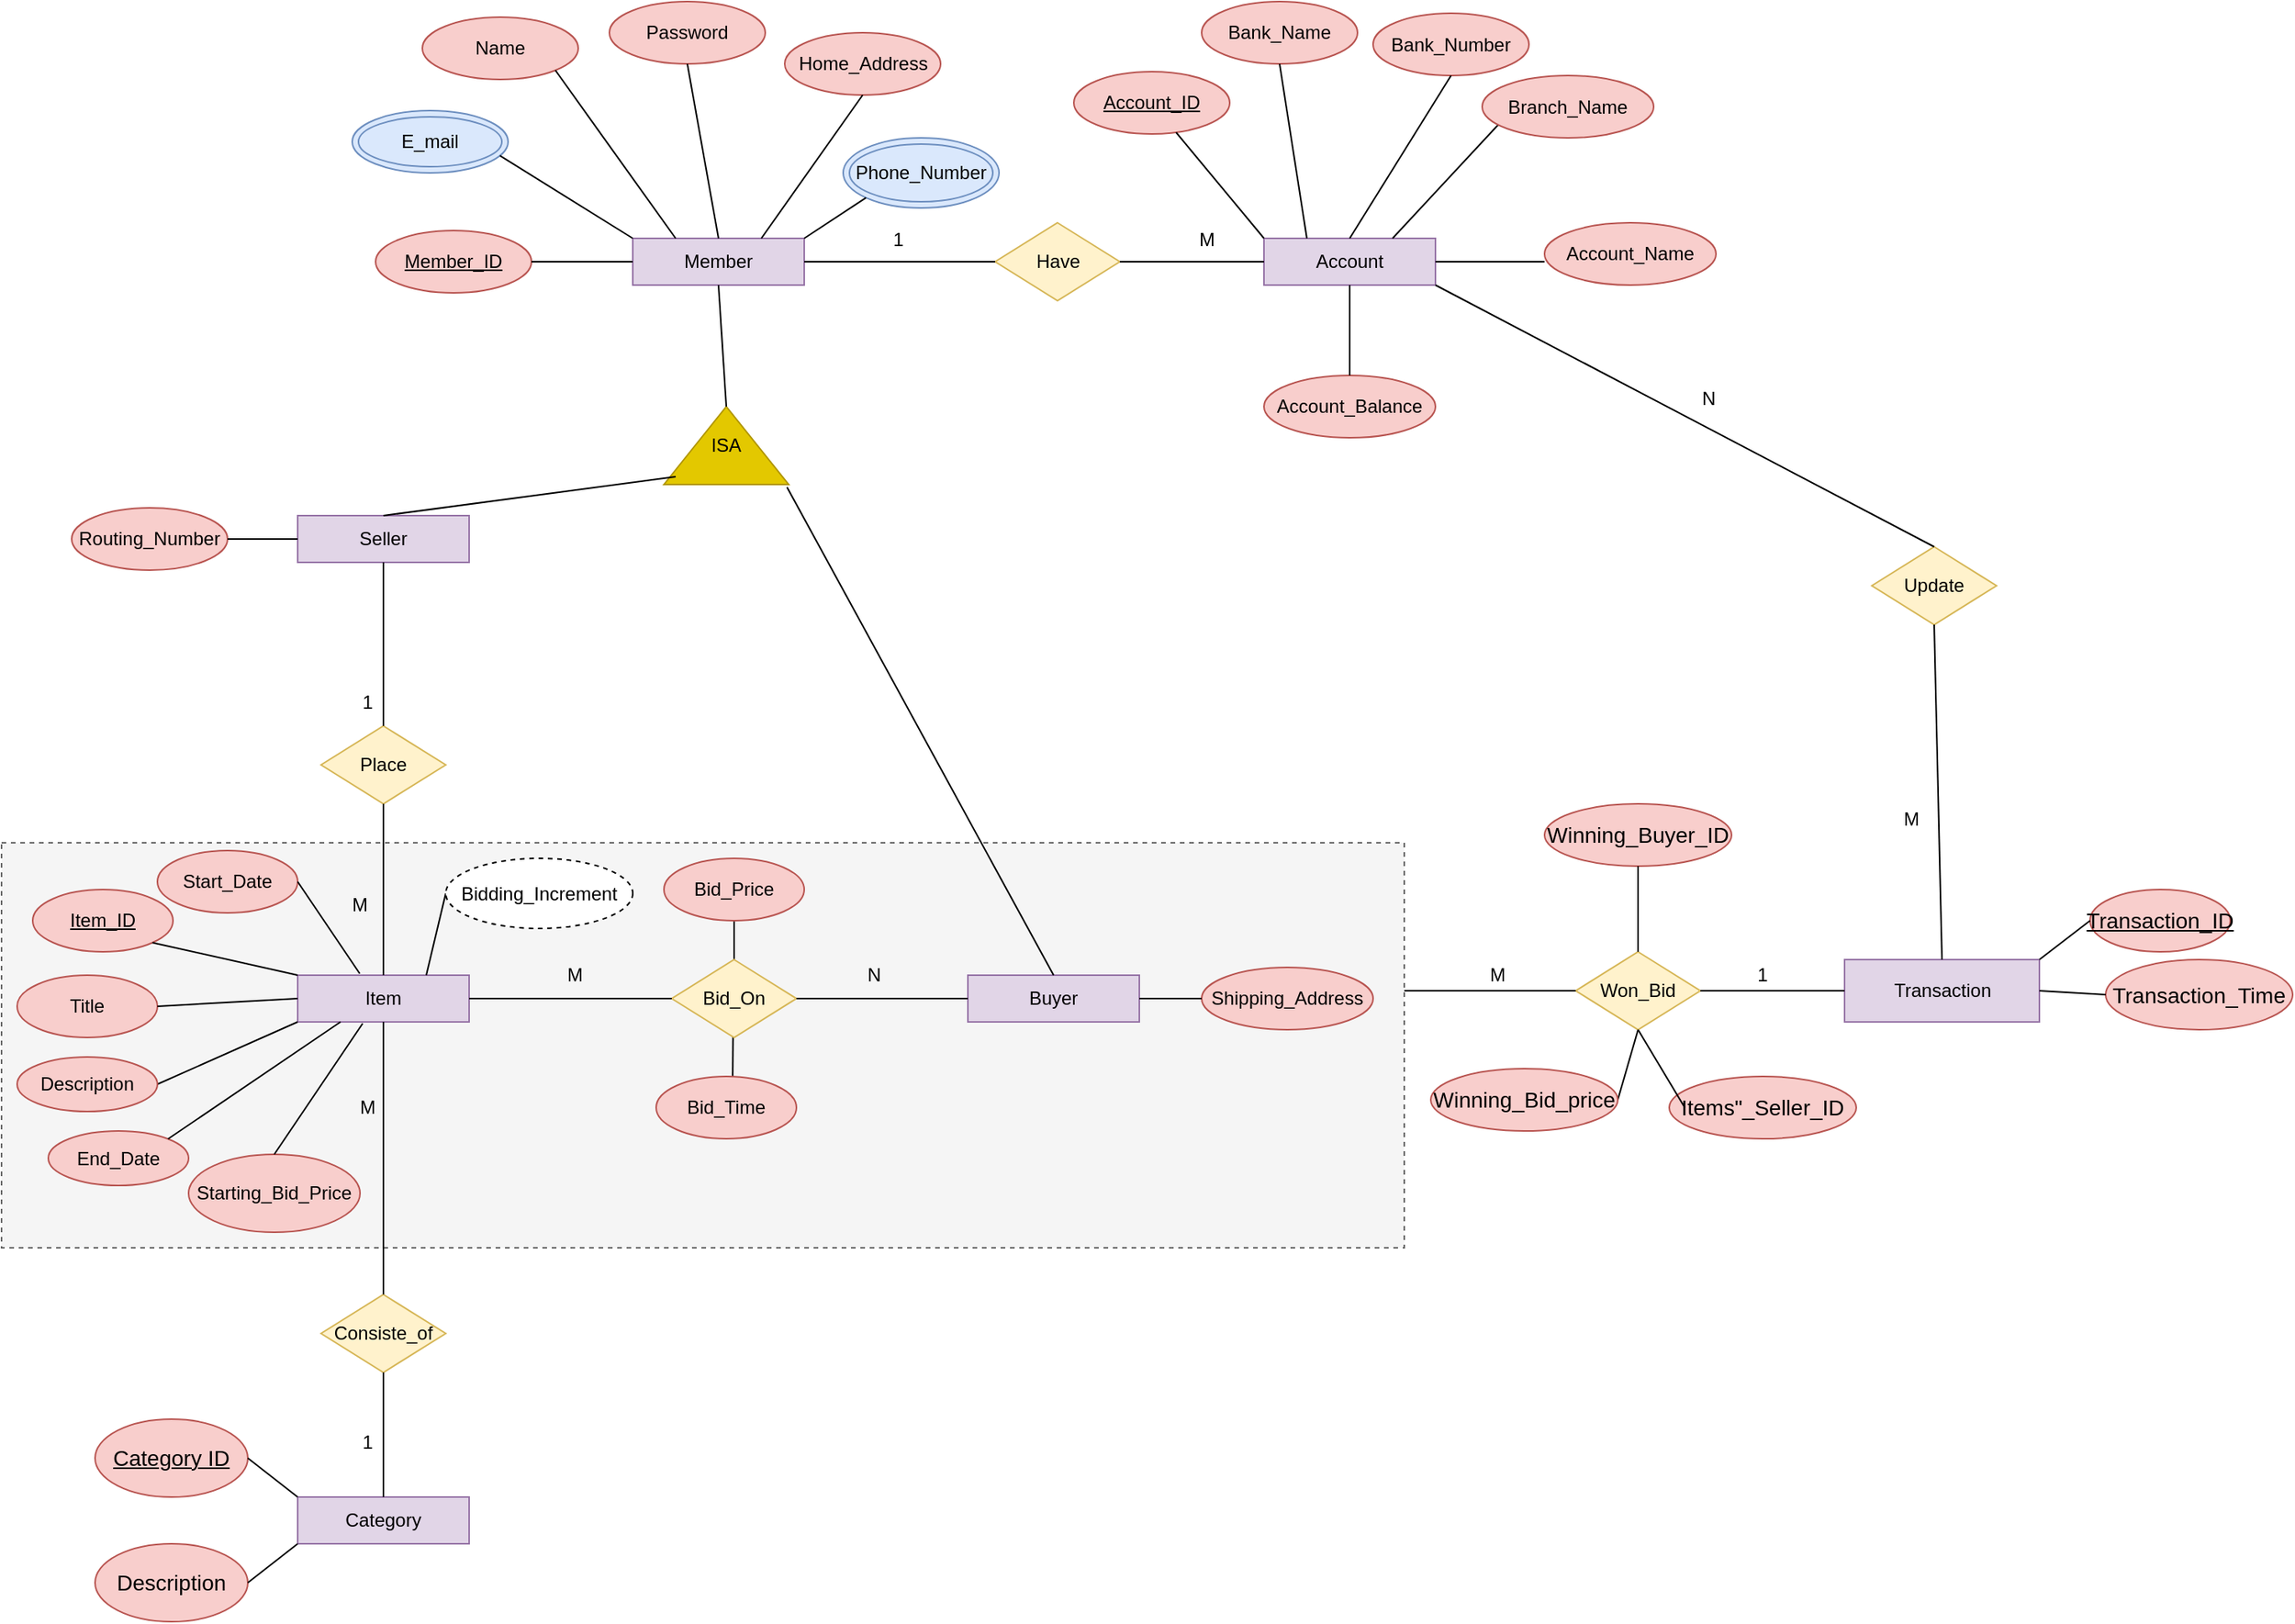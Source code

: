 <mxfile version="21.2.8" type="device" pages="2">
  <diagram name="Page-1" id="wjjeM6Fjc7woaNX9bZrY">
    <mxGraphModel dx="2103" dy="1775" grid="1" gridSize="10" guides="1" tooltips="1" connect="1" arrows="1" fold="1" page="1" pageScale="1" pageWidth="827" pageHeight="1169" math="0" shadow="0">
      <root>
        <mxCell id="0" />
        <mxCell id="1" parent="0" />
        <mxCell id="QfOPIrc9uL72XqOTVn2y-108" value="" style="fontStyle=0;dashed=1;html=1;whiteSpace=wrap;fillColor=#f5f5f5;fontColor=#333333;strokeColor=#666666;" parent="1" vertex="1">
          <mxGeometry x="-210" y="510" width="900" height="260" as="geometry" />
        </mxCell>
        <mxCell id="QfOPIrc9uL72XqOTVn2y-2" value="Member" style="rounded=0;whiteSpace=wrap;html=1;fillColor=#e1d5e7;strokeColor=#9673a6;" parent="1" vertex="1">
          <mxGeometry x="195" y="122" width="110" height="30" as="geometry" />
        </mxCell>
        <mxCell id="QfOPIrc9uL72XqOTVn2y-3" value="ISA" style="triangle;whiteSpace=wrap;html=1;direction=north;fillColor=#e3c800;fontColor=#000000;strokeColor=#B09500;" parent="1" vertex="1">
          <mxGeometry x="215" y="230" width="80" height="50" as="geometry" />
        </mxCell>
        <mxCell id="QfOPIrc9uL72XqOTVn2y-4" value="Buyer" style="rounded=0;whiteSpace=wrap;html=1;fillColor=#e1d5e7;strokeColor=#9673a6;" parent="1" vertex="1">
          <mxGeometry x="410" y="595" width="110" height="30" as="geometry" />
        </mxCell>
        <mxCell id="QfOPIrc9uL72XqOTVn2y-5" value="Seller" style="rounded=0;whiteSpace=wrap;html=1;fillColor=#e1d5e7;strokeColor=#9673a6;" parent="1" vertex="1">
          <mxGeometry x="-20" y="300" width="110" height="30" as="geometry" />
        </mxCell>
        <mxCell id="QfOPIrc9uL72XqOTVn2y-6" value="" style="endArrow=none;html=1;rounded=0;entryX=0.5;entryY=1;entryDx=0;entryDy=0;exitX=1;exitY=0.5;exitDx=0;exitDy=0;" parent="1" source="QfOPIrc9uL72XqOTVn2y-3" target="QfOPIrc9uL72XqOTVn2y-2" edge="1">
          <mxGeometry width="50" height="50" relative="1" as="geometry">
            <mxPoint x="400" y="340" as="sourcePoint" />
            <mxPoint x="450" y="290" as="targetPoint" />
          </mxGeometry>
        </mxCell>
        <mxCell id="QfOPIrc9uL72XqOTVn2y-7" value="Have" style="rhombus;whiteSpace=wrap;html=1;fillColor=#fff2cc;strokeColor=#d6b656;" parent="1" vertex="1">
          <mxGeometry x="427.5" y="112" width="80" height="50" as="geometry" />
        </mxCell>
        <mxCell id="QfOPIrc9uL72XqOTVn2y-8" value="Account" style="rounded=0;whiteSpace=wrap;html=1;fillColor=#e1d5e7;strokeColor=#9673a6;" parent="1" vertex="1">
          <mxGeometry x="600" y="122" width="110" height="30" as="geometry" />
        </mxCell>
        <mxCell id="QfOPIrc9uL72XqOTVn2y-9" value="" style="endArrow=none;html=1;rounded=0;entryX=0;entryY=0.5;entryDx=0;entryDy=0;exitX=1;exitY=0.5;exitDx=0;exitDy=0;" parent="1" source="QfOPIrc9uL72XqOTVn2y-2" target="QfOPIrc9uL72XqOTVn2y-7" edge="1">
          <mxGeometry width="50" height="50" relative="1" as="geometry">
            <mxPoint x="400" y="340" as="sourcePoint" />
            <mxPoint x="450" y="290" as="targetPoint" />
          </mxGeometry>
        </mxCell>
        <mxCell id="QfOPIrc9uL72XqOTVn2y-10" value="" style="endArrow=none;html=1;rounded=0;entryX=0;entryY=0.5;entryDx=0;entryDy=0;exitX=1;exitY=0.5;exitDx=0;exitDy=0;" parent="1" source="QfOPIrc9uL72XqOTVn2y-7" target="QfOPIrc9uL72XqOTVn2y-8" edge="1">
          <mxGeometry width="50" height="50" relative="1" as="geometry">
            <mxPoint x="400" y="340" as="sourcePoint" />
            <mxPoint x="450" y="290" as="targetPoint" />
          </mxGeometry>
        </mxCell>
        <mxCell id="QfOPIrc9uL72XqOTVn2y-13" value="" style="endArrow=none;html=1;rounded=0;exitX=0.5;exitY=0;exitDx=0;exitDy=0;entryX=0.1;entryY=0.094;entryDx=0;entryDy=0;entryPerimeter=0;" parent="1" source="QfOPIrc9uL72XqOTVn2y-5" edge="1" target="QfOPIrc9uL72XqOTVn2y-3">
          <mxGeometry width="50" height="50" relative="1" as="geometry">
            <mxPoint x="400" y="340" as="sourcePoint" />
            <mxPoint x="210" y="270" as="targetPoint" />
          </mxGeometry>
        </mxCell>
        <mxCell id="QfOPIrc9uL72XqOTVn2y-14" value="" style="endArrow=none;html=1;rounded=0;entryX=-0.035;entryY=0.987;entryDx=0;entryDy=0;exitX=0.5;exitY=0;exitDx=0;exitDy=0;entryPerimeter=0;" parent="1" source="QfOPIrc9uL72XqOTVn2y-4" target="QfOPIrc9uL72XqOTVn2y-3" edge="1">
          <mxGeometry width="50" height="50" relative="1" as="geometry">
            <mxPoint x="400" y="340" as="sourcePoint" />
            <mxPoint x="450" y="290" as="targetPoint" />
          </mxGeometry>
        </mxCell>
        <mxCell id="QfOPIrc9uL72XqOTVn2y-17" value="Place" style="rhombus;whiteSpace=wrap;html=1;fillColor=#fff2cc;strokeColor=#d6b656;" parent="1" vertex="1">
          <mxGeometry x="-5" y="435" width="80" height="50" as="geometry" />
        </mxCell>
        <mxCell id="QfOPIrc9uL72XqOTVn2y-18" value="Item" style="rounded=0;whiteSpace=wrap;html=1;fillColor=#e1d5e7;strokeColor=#9673a6;" parent="1" vertex="1">
          <mxGeometry x="-20" y="595" width="110" height="30" as="geometry" />
        </mxCell>
        <mxCell id="QfOPIrc9uL72XqOTVn2y-19" value="Consiste_of" style="rhombus;whiteSpace=wrap;html=1;fillColor=#fff2cc;strokeColor=#d6b656;" parent="1" vertex="1">
          <mxGeometry x="-5" y="800" width="80" height="50" as="geometry" />
        </mxCell>
        <mxCell id="QfOPIrc9uL72XqOTVn2y-20" value="Category" style="rounded=0;whiteSpace=wrap;html=1;fillColor=#e1d5e7;strokeColor=#9673a6;" parent="1" vertex="1">
          <mxGeometry x="-20" y="930" width="110" height="30" as="geometry" />
        </mxCell>
        <mxCell id="QfOPIrc9uL72XqOTVn2y-21" value="" style="endArrow=none;html=1;rounded=0;entryX=0.5;entryY=1;entryDx=0;entryDy=0;exitX=0.5;exitY=0;exitDx=0;exitDy=0;" parent="1" source="QfOPIrc9uL72XqOTVn2y-19" target="QfOPIrc9uL72XqOTVn2y-18" edge="1">
          <mxGeometry width="50" height="50" relative="1" as="geometry">
            <mxPoint x="400" y="640" as="sourcePoint" />
            <mxPoint x="450" y="590" as="targetPoint" />
          </mxGeometry>
        </mxCell>
        <mxCell id="QfOPIrc9uL72XqOTVn2y-22" value="" style="endArrow=none;html=1;rounded=0;entryX=0.5;entryY=1;entryDx=0;entryDy=0;exitX=0.5;exitY=0;exitDx=0;exitDy=0;" parent="1" source="QfOPIrc9uL72XqOTVn2y-20" target="QfOPIrc9uL72XqOTVn2y-19" edge="1">
          <mxGeometry width="50" height="50" relative="1" as="geometry">
            <mxPoint x="645" y="630" as="sourcePoint" />
            <mxPoint x="645" y="530" as="targetPoint" />
          </mxGeometry>
        </mxCell>
        <mxCell id="QfOPIrc9uL72XqOTVn2y-23" value="" style="endArrow=none;html=1;rounded=0;entryX=0.5;entryY=1;entryDx=0;entryDy=0;" parent="1" source="QfOPIrc9uL72XqOTVn2y-17" target="QfOPIrc9uL72XqOTVn2y-5" edge="1">
          <mxGeometry width="50" height="50" relative="1" as="geometry">
            <mxPoint x="400" y="640" as="sourcePoint" />
            <mxPoint x="450" y="590" as="targetPoint" />
          </mxGeometry>
        </mxCell>
        <mxCell id="QfOPIrc9uL72XqOTVn2y-24" value="" style="endArrow=none;html=1;rounded=0;entryX=0.5;entryY=1;entryDx=0;entryDy=0;exitX=0.5;exitY=0;exitDx=0;exitDy=0;" parent="1" source="QfOPIrc9uL72XqOTVn2y-18" target="QfOPIrc9uL72XqOTVn2y-17" edge="1">
          <mxGeometry width="50" height="50" relative="1" as="geometry">
            <mxPoint x="178" y="680" as="sourcePoint" />
            <mxPoint x="178" y="560" as="targetPoint" />
          </mxGeometry>
        </mxCell>
        <mxCell id="QfOPIrc9uL72XqOTVn2y-27" value="Transaction" style="rounded=0;whiteSpace=wrap;html=1;fillColor=#e1d5e7;strokeColor=#9673a6;" parent="1" vertex="1">
          <mxGeometry x="972.5" y="585" width="125" height="40" as="geometry" />
        </mxCell>
        <mxCell id="QfOPIrc9uL72XqOTVn2y-28" style="edgeStyle=orthogonalEdgeStyle;rounded=0;orthogonalLoop=1;jettySize=auto;html=1;exitX=0.5;exitY=1;exitDx=0;exitDy=0;" parent="1" source="QfOPIrc9uL72XqOTVn2y-27" target="QfOPIrc9uL72XqOTVn2y-27" edge="1">
          <mxGeometry relative="1" as="geometry" />
        </mxCell>
        <mxCell id="QfOPIrc9uL72XqOTVn2y-30" value="&lt;u&gt;Member_ID&lt;/u&gt;" style="ellipse;whiteSpace=wrap;html=1;fillColor=#f8cecc;strokeColor=#b85450;" parent="1" vertex="1">
          <mxGeometry x="30" y="117" width="100" height="40" as="geometry" />
        </mxCell>
        <mxCell id="QfOPIrc9uL72XqOTVn2y-31" value="Name" style="ellipse;whiteSpace=wrap;html=1;fillColor=#f8cecc;strokeColor=#b85450;" parent="1" vertex="1">
          <mxGeometry x="60" y="-20" width="100" height="40" as="geometry" />
        </mxCell>
        <mxCell id="QfOPIrc9uL72XqOTVn2y-32" value="E_mail" style="ellipse;shape=doubleEllipse;whiteSpace=wrap;html=1;fillColor=#dae8fc;strokeColor=#6c8ebf;" parent="1" vertex="1">
          <mxGeometry x="15" y="40" width="100" height="40" as="geometry" />
        </mxCell>
        <mxCell id="QfOPIrc9uL72XqOTVn2y-33" value="Password" style="ellipse;whiteSpace=wrap;html=1;fillColor=#f8cecc;strokeColor=#b85450;" parent="1" vertex="1">
          <mxGeometry x="180" y="-30" width="100" height="40" as="geometry" />
        </mxCell>
        <mxCell id="QfOPIrc9uL72XqOTVn2y-34" value="Home_Address" style="ellipse;whiteSpace=wrap;html=1;fillColor=#f8cecc;strokeColor=#b85450;" parent="1" vertex="1">
          <mxGeometry x="292.5" y="-10" width="100" height="40" as="geometry" />
        </mxCell>
        <mxCell id="QfOPIrc9uL72XqOTVn2y-35" value="Phone_Number" style="ellipse;shape=doubleEllipse;whiteSpace=wrap;html=1;fillColor=#dae8fc;strokeColor=#6c8ebf;" parent="1" vertex="1">
          <mxGeometry x="330" y="57.5" width="100" height="45" as="geometry" />
        </mxCell>
        <mxCell id="QfOPIrc9uL72XqOTVn2y-36" value="Shipping_Address" style="ellipse;whiteSpace=wrap;html=1;fillColor=#f8cecc;strokeColor=#b85450;" parent="1" vertex="1">
          <mxGeometry x="560" y="590" width="110" height="40" as="geometry" />
        </mxCell>
        <mxCell id="QfOPIrc9uL72XqOTVn2y-37" value="Routing_Number" style="ellipse;whiteSpace=wrap;html=1;fillColor=#f8cecc;strokeColor=#b85450;" parent="1" vertex="1">
          <mxGeometry x="-165" y="295" width="100" height="40" as="geometry" />
        </mxCell>
        <mxCell id="QfOPIrc9uL72XqOTVn2y-38" value="&lt;u&gt;Account_ID&lt;/u&gt;" style="ellipse;whiteSpace=wrap;html=1;fillColor=#f8cecc;strokeColor=#b85450;" parent="1" vertex="1">
          <mxGeometry x="478" y="15" width="100" height="40" as="geometry" />
        </mxCell>
        <mxCell id="QfOPIrc9uL72XqOTVn2y-39" value="Bank_Name" style="ellipse;whiteSpace=wrap;html=1;fillColor=#f8cecc;strokeColor=#b85450;" parent="1" vertex="1">
          <mxGeometry x="560" y="-30" width="100" height="40" as="geometry" />
        </mxCell>
        <mxCell id="QfOPIrc9uL72XqOTVn2y-40" value="Bank_Number" style="ellipse;whiteSpace=wrap;html=1;fillColor=#f8cecc;strokeColor=#b85450;" parent="1" vertex="1">
          <mxGeometry x="670" y="-22.5" width="100" height="40" as="geometry" />
        </mxCell>
        <mxCell id="QfOPIrc9uL72XqOTVn2y-41" value="&lt;u&gt;&lt;font style=&quot;font-size: 14px;&quot;&gt;Category ID&lt;/font&gt;&lt;/u&gt;" style="ellipse;whiteSpace=wrap;html=1;fillColor=#f8cecc;strokeColor=#b85450;" parent="1" vertex="1">
          <mxGeometry x="-150" y="880" width="98" height="50" as="geometry" />
        </mxCell>
        <mxCell id="QfOPIrc9uL72XqOTVn2y-42" value="&lt;font style=&quot;font-size: 14px;&quot;&gt;Description&lt;/font&gt;" style="ellipse;whiteSpace=wrap;html=1;fillColor=#f8cecc;strokeColor=#b85450;" parent="1" vertex="1">
          <mxGeometry x="-150" y="960" width="98" height="50" as="geometry" />
        </mxCell>
        <mxCell id="QfOPIrc9uL72XqOTVn2y-43" value="&lt;u&gt;Item_ID&lt;/u&gt;" style="ellipse;whiteSpace=wrap;html=1;fillColor=#f8cecc;strokeColor=#b85450;" parent="1" vertex="1">
          <mxGeometry x="-190" y="540" width="90" height="40" as="geometry" />
        </mxCell>
        <mxCell id="QfOPIrc9uL72XqOTVn2y-44" value="Title" style="ellipse;whiteSpace=wrap;html=1;fillColor=#f8cecc;strokeColor=#b85450;" parent="1" vertex="1">
          <mxGeometry x="-200" y="595" width="90" height="40" as="geometry" />
        </mxCell>
        <mxCell id="QfOPIrc9uL72XqOTVn2y-45" value="Starting_Bid_Price" style="ellipse;whiteSpace=wrap;html=1;fillColor=#f8cecc;strokeColor=#b85450;" parent="1" vertex="1">
          <mxGeometry x="-90" y="710" width="110" height="50" as="geometry" />
        </mxCell>
        <mxCell id="QfOPIrc9uL72XqOTVn2y-46" value="Start_Date" style="ellipse;whiteSpace=wrap;html=1;fillColor=#f8cecc;strokeColor=#b85450;" parent="1" vertex="1">
          <mxGeometry x="-110" y="515" width="90" height="40" as="geometry" />
        </mxCell>
        <mxCell id="QfOPIrc9uL72XqOTVn2y-47" value="End_Date" style="ellipse;whiteSpace=wrap;html=1;fillColor=#f8cecc;strokeColor=#b85450;" parent="1" vertex="1">
          <mxGeometry x="-180" y="695" width="90" height="35" as="geometry" />
        </mxCell>
        <mxCell id="QfOPIrc9uL72XqOTVn2y-51" value="&lt;u&gt;&lt;font style=&quot;font-size: 14px;&quot;&gt;Transaction_ID&lt;/font&gt;&lt;/u&gt;" style="ellipse;whiteSpace=wrap;html=1;fillColor=#f8cecc;strokeColor=#b85450;" parent="1" vertex="1">
          <mxGeometry x="1130" y="540" width="90" height="40" as="geometry" />
        </mxCell>
        <mxCell id="QfOPIrc9uL72XqOTVn2y-52" value="&lt;font style=&quot;font-size: 14px;&quot;&gt;Transaction_Time&lt;/font&gt;" style="ellipse;whiteSpace=wrap;html=1;fillColor=#f8cecc;strokeColor=#b85450;" parent="1" vertex="1">
          <mxGeometry x="1140" y="585" width="120" height="45" as="geometry" />
        </mxCell>
        <mxCell id="QfOPIrc9uL72XqOTVn2y-53" value="" style="endArrow=none;html=1;rounded=0;exitX=0.5;exitY=1;exitDx=0;exitDy=0;entryX=0.75;entryY=0;entryDx=0;entryDy=0;" parent="1" source="QfOPIrc9uL72XqOTVn2y-34" target="QfOPIrc9uL72XqOTVn2y-2" edge="1">
          <mxGeometry width="50" height="50" relative="1" as="geometry">
            <mxPoint x="360" y="230" as="sourcePoint" />
            <mxPoint x="410" y="180" as="targetPoint" />
          </mxGeometry>
        </mxCell>
        <mxCell id="QfOPIrc9uL72XqOTVn2y-54" value="" style="endArrow=none;html=1;rounded=0;exitX=0.5;exitY=1;exitDx=0;exitDy=0;entryX=0.5;entryY=0;entryDx=0;entryDy=0;" parent="1" source="QfOPIrc9uL72XqOTVn2y-33" target="QfOPIrc9uL72XqOTVn2y-2" edge="1">
          <mxGeometry width="50" height="50" relative="1" as="geometry">
            <mxPoint x="360" y="230" as="sourcePoint" />
            <mxPoint x="130" y="100" as="targetPoint" />
          </mxGeometry>
        </mxCell>
        <mxCell id="QfOPIrc9uL72XqOTVn2y-55" value="" style="endArrow=none;html=1;rounded=0;exitX=1;exitY=1;exitDx=0;exitDy=0;entryX=0.25;entryY=0;entryDx=0;entryDy=0;" parent="1" source="QfOPIrc9uL72XqOTVn2y-31" target="QfOPIrc9uL72XqOTVn2y-2" edge="1">
          <mxGeometry width="50" height="50" relative="1" as="geometry">
            <mxPoint x="360" y="230" as="sourcePoint" />
            <mxPoint x="410" y="180" as="targetPoint" />
          </mxGeometry>
        </mxCell>
        <mxCell id="QfOPIrc9uL72XqOTVn2y-56" value="" style="endArrow=none;html=1;rounded=0;exitX=0.948;exitY=0.724;exitDx=0;exitDy=0;exitPerimeter=0;entryX=0;entryY=0;entryDx=0;entryDy=0;" parent="1" source="QfOPIrc9uL72XqOTVn2y-32" target="QfOPIrc9uL72XqOTVn2y-2" edge="1">
          <mxGeometry width="50" height="50" relative="1" as="geometry">
            <mxPoint x="80" y="82" as="sourcePoint" />
            <mxPoint x="130" y="32" as="targetPoint" />
          </mxGeometry>
        </mxCell>
        <mxCell id="QfOPIrc9uL72XqOTVn2y-57" value="" style="endArrow=none;html=1;rounded=0;exitX=1;exitY=0.5;exitDx=0;exitDy=0;entryX=0;entryY=0.5;entryDx=0;entryDy=0;" parent="1" source="QfOPIrc9uL72XqOTVn2y-30" target="QfOPIrc9uL72XqOTVn2y-2" edge="1">
          <mxGeometry width="50" height="50" relative="1" as="geometry">
            <mxPoint x="-15" y="112" as="sourcePoint" />
            <mxPoint x="35" y="62" as="targetPoint" />
          </mxGeometry>
        </mxCell>
        <mxCell id="QfOPIrc9uL72XqOTVn2y-58" value="" style="endArrow=none;html=1;rounded=0;exitX=1;exitY=0;exitDx=0;exitDy=0;entryX=0;entryY=1;entryDx=0;entryDy=0;" parent="1" source="QfOPIrc9uL72XqOTVn2y-2" target="QfOPIrc9uL72XqOTVn2y-35" edge="1">
          <mxGeometry width="50" height="50" relative="1" as="geometry">
            <mxPoint x="360" y="230" as="sourcePoint" />
            <mxPoint x="410" y="180" as="targetPoint" />
          </mxGeometry>
        </mxCell>
        <mxCell id="QfOPIrc9uL72XqOTVn2y-59" value="" style="endArrow=none;html=1;rounded=0;exitX=0;exitY=0;exitDx=0;exitDy=0;" parent="1" source="QfOPIrc9uL72XqOTVn2y-8" target="QfOPIrc9uL72XqOTVn2y-38" edge="1">
          <mxGeometry width="50" height="50" relative="1" as="geometry">
            <mxPoint x="620" y="120" as="sourcePoint" />
            <mxPoint x="410" y="180" as="targetPoint" />
          </mxGeometry>
        </mxCell>
        <mxCell id="QfOPIrc9uL72XqOTVn2y-60" value="" style="endArrow=none;html=1;rounded=0;entryX=0.5;entryY=1;entryDx=0;entryDy=0;exitX=0.25;exitY=0;exitDx=0;exitDy=0;" parent="1" source="QfOPIrc9uL72XqOTVn2y-8" target="QfOPIrc9uL72XqOTVn2y-39" edge="1">
          <mxGeometry width="50" height="50" relative="1" as="geometry">
            <mxPoint x="650" y="80" as="sourcePoint" />
            <mxPoint x="410" y="180" as="targetPoint" />
          </mxGeometry>
        </mxCell>
        <mxCell id="QfOPIrc9uL72XqOTVn2y-61" value="" style="endArrow=none;html=1;rounded=0;entryX=0.5;entryY=1;entryDx=0;entryDy=0;exitX=0.5;exitY=0;exitDx=0;exitDy=0;" parent="1" source="QfOPIrc9uL72XqOTVn2y-8" target="QfOPIrc9uL72XqOTVn2y-40" edge="1">
          <mxGeometry width="50" height="50" relative="1" as="geometry">
            <mxPoint x="360" y="230" as="sourcePoint" />
            <mxPoint x="410" y="180" as="targetPoint" />
          </mxGeometry>
        </mxCell>
        <mxCell id="QfOPIrc9uL72XqOTVn2y-62" value="" style="endArrow=none;html=1;rounded=0;entryX=0;entryY=1;entryDx=0;entryDy=0;exitX=0.75;exitY=0;exitDx=0;exitDy=0;" parent="1" source="QfOPIrc9uL72XqOTVn2y-8" edge="1">
          <mxGeometry width="50" height="50" relative="1" as="geometry">
            <mxPoint x="360" y="230" as="sourcePoint" />
            <mxPoint x="755" y="44" as="targetPoint" />
          </mxGeometry>
        </mxCell>
        <mxCell id="QfOPIrc9uL72XqOTVn2y-63" value="" style="endArrow=none;html=1;rounded=0;entryX=0;entryY=0.5;entryDx=0;entryDy=0;exitX=1;exitY=0.5;exitDx=0;exitDy=0;" parent="1" source="QfOPIrc9uL72XqOTVn2y-8" edge="1">
          <mxGeometry width="50" height="50" relative="1" as="geometry">
            <mxPoint x="360" y="230" as="sourcePoint" />
            <mxPoint x="780" y="137" as="targetPoint" />
          </mxGeometry>
        </mxCell>
        <mxCell id="QfOPIrc9uL72XqOTVn2y-65" value="M" style="text;html=1;align=center;verticalAlign=middle;resizable=0;points=[];autosize=1;strokeColor=none;fillColor=none;" parent="1" vertex="1">
          <mxGeometry x="548" y="108" width="30" height="30" as="geometry" />
        </mxCell>
        <mxCell id="QfOPIrc9uL72XqOTVn2y-67" value="" style="endArrow=none;html=1;rounded=0;exitX=0.5;exitY=0;exitDx=0;exitDy=0;entryX=0.5;entryY=1;entryDx=0;entryDy=0;" parent="1" source="QfOPIrc9uL72XqOTVn2y-97" target="QfOPIrc9uL72XqOTVn2y-116" edge="1">
          <mxGeometry width="50" height="50" relative="1" as="geometry">
            <mxPoint x="261.31" y="562.9" as="sourcePoint" />
            <mxPoint x="278.681" y="537.096" as="targetPoint" />
          </mxGeometry>
        </mxCell>
        <mxCell id="QfOPIrc9uL72XqOTVn2y-68" value="" style="endArrow=none;html=1;rounded=0;exitX=0.5;exitY=1;exitDx=0;exitDy=0;" parent="1" edge="1">
          <mxGeometry width="50" height="50" relative="1" as="geometry">
            <mxPoint x="259.41" y="625" as="sourcePoint" />
            <mxPoint x="259" y="670" as="targetPoint" />
          </mxGeometry>
        </mxCell>
        <mxCell id="QfOPIrc9uL72XqOTVn2y-69" value="" style="endArrow=none;html=1;rounded=0;exitX=0;exitY=0.5;exitDx=0;exitDy=0;" parent="1" source="QfOPIrc9uL72XqOTVn2y-36" edge="1">
          <mxGeometry width="50" height="50" relative="1" as="geometry">
            <mxPoint x="360" y="530" as="sourcePoint" />
            <mxPoint x="520" y="610" as="targetPoint" />
          </mxGeometry>
        </mxCell>
        <mxCell id="QfOPIrc9uL72XqOTVn2y-72" value="" style="endArrow=none;html=1;rounded=0;exitX=1;exitY=0.5;exitDx=0;exitDy=0;entryX=0;entryY=0.5;entryDx=0;entryDy=0;" parent="1" source="QfOPIrc9uL72XqOTVn2y-37" target="QfOPIrc9uL72XqOTVn2y-5" edge="1">
          <mxGeometry width="50" height="50" relative="1" as="geometry">
            <mxPoint x="360" y="530" as="sourcePoint" />
            <mxPoint y="390" as="targetPoint" />
          </mxGeometry>
        </mxCell>
        <mxCell id="QfOPIrc9uL72XqOTVn2y-73" value="" style="endArrow=none;html=1;rounded=0;exitX=1;exitY=1;exitDx=0;exitDy=0;entryX=0;entryY=0;entryDx=0;entryDy=0;" parent="1" source="QfOPIrc9uL72XqOTVn2y-43" target="QfOPIrc9uL72XqOTVn2y-18" edge="1">
          <mxGeometry width="50" height="50" relative="1" as="geometry">
            <mxPoint x="360" y="630" as="sourcePoint" />
            <mxPoint x="410" y="580" as="targetPoint" />
          </mxGeometry>
        </mxCell>
        <mxCell id="QfOPIrc9uL72XqOTVn2y-74" value="" style="endArrow=none;html=1;rounded=0;exitX=0.5;exitY=0;exitDx=0;exitDy=0;entryX=0.379;entryY=1.034;entryDx=0;entryDy=0;entryPerimeter=0;" parent="1" source="QfOPIrc9uL72XqOTVn2y-45" target="QfOPIrc9uL72XqOTVn2y-18" edge="1">
          <mxGeometry width="50" height="50" relative="1" as="geometry">
            <mxPoint x="360" y="630" as="sourcePoint" />
            <mxPoint x="410" y="580" as="targetPoint" />
          </mxGeometry>
        </mxCell>
        <mxCell id="QfOPIrc9uL72XqOTVn2y-75" value="" style="endArrow=none;html=1;rounded=0;exitX=1;exitY=0.5;exitDx=0;exitDy=0;entryX=0;entryY=0.5;entryDx=0;entryDy=0;" parent="1" source="QfOPIrc9uL72XqOTVn2y-44" target="QfOPIrc9uL72XqOTVn2y-18" edge="1">
          <mxGeometry width="50" height="50" relative="1" as="geometry">
            <mxPoint x="360" y="630" as="sourcePoint" />
            <mxPoint x="410" y="580" as="targetPoint" />
          </mxGeometry>
        </mxCell>
        <mxCell id="QfOPIrc9uL72XqOTVn2y-76" value="" style="endArrow=none;html=1;rounded=0;exitX=1;exitY=0.5;exitDx=0;exitDy=0;entryX=0;entryY=1;entryDx=0;entryDy=0;" parent="1" source="QfOPIrc9uL72XqOTVn2y-101" target="QfOPIrc9uL72XqOTVn2y-18" edge="1">
          <mxGeometry width="50" height="50" relative="1" as="geometry">
            <mxPoint x="-110" y="760" as="sourcePoint" />
            <mxPoint x="-20" y="615" as="targetPoint" />
          </mxGeometry>
        </mxCell>
        <mxCell id="QfOPIrc9uL72XqOTVn2y-77" value="" style="endArrow=none;html=1;rounded=0;entryX=0;entryY=0.5;entryDx=0;entryDy=0;exitX=0.75;exitY=0;exitDx=0;exitDy=0;" parent="1" source="QfOPIrc9uL72XqOTVn2y-18" target="QfOPIrc9uL72XqOTVn2y-96" edge="1">
          <mxGeometry width="50" height="50" relative="1" as="geometry">
            <mxPoint x="210" y="590" as="sourcePoint" />
            <mxPoint x="163" y="654" as="targetPoint" />
          </mxGeometry>
        </mxCell>
        <mxCell id="QfOPIrc9uL72XqOTVn2y-78" value="" style="endArrow=none;html=1;rounded=0;entryX=1;entryY=0.5;entryDx=0;entryDy=0;exitX=0.362;exitY=-0.033;exitDx=0;exitDy=0;exitPerimeter=0;" parent="1" source="QfOPIrc9uL72XqOTVn2y-18" target="QfOPIrc9uL72XqOTVn2y-46" edge="1">
          <mxGeometry width="50" height="50" relative="1" as="geometry">
            <mxPoint x="190" y="600" as="sourcePoint" />
            <mxPoint x="410" y="580" as="targetPoint" />
          </mxGeometry>
        </mxCell>
        <mxCell id="QfOPIrc9uL72XqOTVn2y-79" value="" style="endArrow=none;html=1;rounded=0;entryX=1;entryY=0;entryDx=0;entryDy=0;exitX=0.25;exitY=1;exitDx=0;exitDy=0;" parent="1" source="QfOPIrc9uL72XqOTVn2y-18" target="QfOPIrc9uL72XqOTVn2y-47" edge="1">
          <mxGeometry width="50" height="50" relative="1" as="geometry">
            <mxPoint x="170" y="600" as="sourcePoint" />
            <mxPoint x="410" y="580" as="targetPoint" />
          </mxGeometry>
        </mxCell>
        <mxCell id="QfOPIrc9uL72XqOTVn2y-80" value="" style="endArrow=none;html=1;rounded=0;entryX=0;entryY=0.5;entryDx=0;entryDy=0;exitX=1;exitY=0;exitDx=0;exitDy=0;" parent="1" source="QfOPIrc9uL72XqOTVn2y-27" target="QfOPIrc9uL72XqOTVn2y-51" edge="1">
          <mxGeometry width="50" height="50" relative="1" as="geometry">
            <mxPoint x="1137.5" y="295" as="sourcePoint" />
            <mxPoint x="1187.5" y="245" as="targetPoint" />
          </mxGeometry>
        </mxCell>
        <mxCell id="QfOPIrc9uL72XqOTVn2y-81" value="" style="endArrow=none;html=1;rounded=0;exitX=1;exitY=0.5;exitDx=0;exitDy=0;entryX=0;entryY=0.5;entryDx=0;entryDy=0;" parent="1" source="QfOPIrc9uL72XqOTVn2y-27" target="QfOPIrc9uL72XqOTVn2y-52" edge="1">
          <mxGeometry width="50" height="50" relative="1" as="geometry">
            <mxPoint x="1137.5" y="295" as="sourcePoint" />
            <mxPoint x="1160" y="590" as="targetPoint" />
          </mxGeometry>
        </mxCell>
        <mxCell id="QfOPIrc9uL72XqOTVn2y-82" value="" style="endArrow=none;html=1;rounded=0;exitX=0;exitY=0;exitDx=0;exitDy=0;entryX=1;entryY=0.5;entryDx=0;entryDy=0;" parent="1" source="QfOPIrc9uL72XqOTVn2y-20" target="QfOPIrc9uL72XqOTVn2y-41" edge="1">
          <mxGeometry width="50" height="50" relative="1" as="geometry">
            <mxPoint x="360" y="830" as="sourcePoint" />
            <mxPoint x="410" y="780" as="targetPoint" />
          </mxGeometry>
        </mxCell>
        <mxCell id="QfOPIrc9uL72XqOTVn2y-83" value="" style="endArrow=none;html=1;rounded=0;entryX=1;entryY=0.5;entryDx=0;entryDy=0;exitX=0;exitY=1;exitDx=0;exitDy=0;" parent="1" source="QfOPIrc9uL72XqOTVn2y-20" target="QfOPIrc9uL72XqOTVn2y-42" edge="1">
          <mxGeometry width="50" height="50" relative="1" as="geometry">
            <mxPoint x="-30" y="980" as="sourcePoint" />
            <mxPoint x="410" y="780" as="targetPoint" />
          </mxGeometry>
        </mxCell>
        <mxCell id="QfOPIrc9uL72XqOTVn2y-84" value="1" style="text;html=1;strokeColor=none;fillColor=none;align=center;verticalAlign=middle;whiteSpace=wrap;rounded=0;" parent="1" vertex="1">
          <mxGeometry x="-5" y="405" width="60" height="30" as="geometry" />
        </mxCell>
        <mxCell id="QfOPIrc9uL72XqOTVn2y-86" value="1" style="text;html=1;strokeColor=none;fillColor=none;align=center;verticalAlign=middle;whiteSpace=wrap;rounded=0;" parent="1" vertex="1">
          <mxGeometry x="-5" y="880" width="60" height="30" as="geometry" />
        </mxCell>
        <mxCell id="QfOPIrc9uL72XqOTVn2y-96" value="Bidding_Increment" style="ellipse;whiteSpace=wrap;html=1;align=center;dashed=1;" parent="1" vertex="1">
          <mxGeometry x="75" y="520" width="120" height="45" as="geometry" />
        </mxCell>
        <mxCell id="QfOPIrc9uL72XqOTVn2y-97" value="Bid_On" style="rhombus;whiteSpace=wrap;html=1;fillColor=#fff2cc;strokeColor=#d6b656;" parent="1" vertex="1">
          <mxGeometry x="220" y="585" width="80" height="50" as="geometry" />
        </mxCell>
        <mxCell id="QfOPIrc9uL72XqOTVn2y-99" value="" style="endArrow=none;html=1;rounded=0;entryX=0;entryY=0.5;entryDx=0;entryDy=0;" parent="1" target="QfOPIrc9uL72XqOTVn2y-97" edge="1">
          <mxGeometry width="50" height="50" relative="1" as="geometry">
            <mxPoint x="90" y="610" as="sourcePoint" />
            <mxPoint x="267" y="435" as="targetPoint" />
            <Array as="points" />
          </mxGeometry>
        </mxCell>
        <mxCell id="QfOPIrc9uL72XqOTVn2y-100" value="" style="endArrow=none;html=1;rounded=0;exitX=1;exitY=0.5;exitDx=0;exitDy=0;entryX=0;entryY=0.5;entryDx=0;entryDy=0;" parent="1" source="QfOPIrc9uL72XqOTVn2y-97" target="QfOPIrc9uL72XqOTVn2y-4" edge="1">
          <mxGeometry width="50" height="50" relative="1" as="geometry">
            <mxPoint x="300" y="400" as="sourcePoint" />
            <mxPoint x="470" y="595" as="targetPoint" />
            <Array as="points" />
          </mxGeometry>
        </mxCell>
        <mxCell id="QfOPIrc9uL72XqOTVn2y-101" value="Description" style="ellipse;whiteSpace=wrap;html=1;fillColor=#f8cecc;strokeColor=#b85450;" parent="1" vertex="1">
          <mxGeometry x="-200" y="647.5" width="90" height="35" as="geometry" />
        </mxCell>
        <mxCell id="QfOPIrc9uL72XqOTVn2y-102" value="Branch_Name" style="ellipse;whiteSpace=wrap;html=1;fillColor=#f8cecc;strokeColor=#b85450;" parent="1" vertex="1">
          <mxGeometry x="740" y="17.5" width="110" height="40" as="geometry" />
        </mxCell>
        <mxCell id="QfOPIrc9uL72XqOTVn2y-103" value="Account_Name" style="ellipse;whiteSpace=wrap;html=1;fillColor=#f8cecc;strokeColor=#b85450;" parent="1" vertex="1">
          <mxGeometry x="780" y="112" width="110" height="40" as="geometry" />
        </mxCell>
        <mxCell id="QfOPIrc9uL72XqOTVn2y-104" value="Account_Balance" style="ellipse;whiteSpace=wrap;html=1;fillColor=#f8cecc;strokeColor=#b85450;" parent="1" vertex="1">
          <mxGeometry x="600" y="210" width="110" height="40" as="geometry" />
        </mxCell>
        <mxCell id="QfOPIrc9uL72XqOTVn2y-105" value="" style="endArrow=none;html=1;rounded=0;exitX=0.5;exitY=1;exitDx=0;exitDy=0;" parent="1" source="QfOPIrc9uL72XqOTVn2y-8" edge="1">
          <mxGeometry width="50" height="50" relative="1" as="geometry">
            <mxPoint x="627.5" y="220" as="sourcePoint" />
            <mxPoint x="655" y="210" as="targetPoint" />
          </mxGeometry>
        </mxCell>
        <mxCell id="QfOPIrc9uL72XqOTVn2y-109" value="Won_Bid" style="rhombus;whiteSpace=wrap;html=1;fillColor=#fff2cc;strokeColor=#d6b656;" parent="1" vertex="1">
          <mxGeometry x="800" y="580" width="80" height="50" as="geometry" />
        </mxCell>
        <mxCell id="QfOPIrc9uL72XqOTVn2y-110" value="" style="endArrow=none;html=1;rounded=0;exitX=0.5;exitY=1;exitDx=0;exitDy=0;entryX=1;entryY=0.5;entryDx=0;entryDy=0;" parent="1" source="QfOPIrc9uL72XqOTVn2y-109" target="QfOPIrc9uL72XqOTVn2y-112" edge="1">
          <mxGeometry width="50" height="50" relative="1" as="geometry">
            <mxPoint x="1010" y="510" as="sourcePoint" />
            <mxPoint x="1026.5" y="475" as="targetPoint" />
          </mxGeometry>
        </mxCell>
        <mxCell id="QfOPIrc9uL72XqOTVn2y-111" value="" style="endArrow=none;html=1;rounded=0;entryX=0;entryY=0.5;entryDx=0;entryDy=0;" parent="1" target="QfOPIrc9uL72XqOTVn2y-109" edge="1">
          <mxGeometry width="50" height="50" relative="1" as="geometry">
            <mxPoint x="690" y="605" as="sourcePoint" />
            <mxPoint x="330" y="770" as="targetPoint" />
          </mxGeometry>
        </mxCell>
        <mxCell id="QfOPIrc9uL72XqOTVn2y-112" value="&lt;font style=&quot;font-size: 14px;&quot;&gt;Winning_Bid_price&lt;/font&gt;" style="ellipse;whiteSpace=wrap;html=1;fillColor=#f8cecc;strokeColor=#b85450;" parent="1" vertex="1">
          <mxGeometry x="707" y="655" width="120" height="40" as="geometry" />
        </mxCell>
        <mxCell id="QfOPIrc9uL72XqOTVn2y-114" value="" style="endArrow=none;html=1;rounded=0;exitX=0;exitY=0.5;exitDx=0;exitDy=0;entryX=1;entryY=0.5;entryDx=0;entryDy=0;" parent="1" source="QfOPIrc9uL72XqOTVn2y-27" target="QfOPIrc9uL72XqOTVn2y-109" edge="1">
          <mxGeometry width="50" height="50" relative="1" as="geometry">
            <mxPoint x="967.5" y="530" as="sourcePoint" />
            <mxPoint x="940" y="475" as="targetPoint" />
          </mxGeometry>
        </mxCell>
        <mxCell id="QfOPIrc9uL72XqOTVn2y-116" value="Bid_Price" style="ellipse;whiteSpace=wrap;html=1;fillColor=#f8cecc;strokeColor=#b85450;" parent="1" vertex="1">
          <mxGeometry x="215" y="520" width="90" height="40" as="geometry" />
        </mxCell>
        <mxCell id="QfOPIrc9uL72XqOTVn2y-117" value="Bid_Time" style="ellipse;whiteSpace=wrap;html=1;fillColor=#f8cecc;strokeColor=#b85450;" parent="1" vertex="1">
          <mxGeometry x="210" y="660" width="90" height="40" as="geometry" />
        </mxCell>
        <mxCell id="QfOPIrc9uL72XqOTVn2y-118" value="M" style="text;html=1;strokeColor=none;fillColor=none;align=center;verticalAlign=middle;whiteSpace=wrap;rounded=0;" parent="1" vertex="1">
          <mxGeometry x="-10" y="535" width="60" height="30" as="geometry" />
        </mxCell>
        <mxCell id="QfOPIrc9uL72XqOTVn2y-122" value="M" style="text;html=1;strokeColor=none;fillColor=none;align=center;verticalAlign=middle;whiteSpace=wrap;rounded=0;" parent="1" vertex="1">
          <mxGeometry x="127.5" y="580" width="60" height="30" as="geometry" />
        </mxCell>
        <mxCell id="QfOPIrc9uL72XqOTVn2y-123" value="N" style="text;html=1;strokeColor=none;fillColor=none;align=center;verticalAlign=middle;whiteSpace=wrap;rounded=0;" parent="1" vertex="1">
          <mxGeometry x="320" y="580" width="60" height="30" as="geometry" />
        </mxCell>
        <mxCell id="QfOPIrc9uL72XqOTVn2y-125" value="M" style="text;html=1;strokeColor=none;fillColor=none;align=center;verticalAlign=middle;whiteSpace=wrap;rounded=0;" parent="1" vertex="1">
          <mxGeometry x="-5" y="665" width="60" height="30" as="geometry" />
        </mxCell>
        <mxCell id="QfOPIrc9uL72XqOTVn2y-126" value="1" style="text;html=1;align=center;verticalAlign=middle;resizable=0;points=[];autosize=1;strokeColor=none;fillColor=none;" parent="1" vertex="1">
          <mxGeometry x="350" y="108" width="30" height="30" as="geometry" />
        </mxCell>
        <mxCell id="QfOPIrc9uL72XqOTVn2y-128" value="1" style="text;html=1;strokeColor=none;fillColor=none;align=center;verticalAlign=middle;whiteSpace=wrap;rounded=0;" parent="1" vertex="1">
          <mxGeometry x="890" y="580" width="60" height="30" as="geometry" />
        </mxCell>
        <mxCell id="8e0UcNYT9ibiRAhMgeyl-4" value="Update" style="rhombus;whiteSpace=wrap;html=1;fillColor=#fff2cc;strokeColor=#d6b656;" vertex="1" parent="1">
          <mxGeometry x="990" y="320" width="80" height="50" as="geometry" />
        </mxCell>
        <mxCell id="8e0UcNYT9ibiRAhMgeyl-5" value="" style="endArrow=none;html=1;rounded=0;entryX=0.5;entryY=0;entryDx=0;entryDy=0;exitX=0.5;exitY=1;exitDx=0;exitDy=0;" edge="1" parent="1" source="8e0UcNYT9ibiRAhMgeyl-4" target="QfOPIrc9uL72XqOTVn2y-27">
          <mxGeometry width="50" height="50" relative="1" as="geometry">
            <mxPoint x="760" y="400" as="sourcePoint" />
            <mxPoint x="810" y="350" as="targetPoint" />
          </mxGeometry>
        </mxCell>
        <mxCell id="8e0UcNYT9ibiRAhMgeyl-6" value="" style="endArrow=none;html=1;rounded=0;entryX=0.5;entryY=0;entryDx=0;entryDy=0;exitX=1;exitY=1;exitDx=0;exitDy=0;" edge="1" parent="1" source="QfOPIrc9uL72XqOTVn2y-8" target="8e0UcNYT9ibiRAhMgeyl-4">
          <mxGeometry width="50" height="50" relative="1" as="geometry">
            <mxPoint x="760" y="400" as="sourcePoint" />
            <mxPoint x="810" y="350" as="targetPoint" />
          </mxGeometry>
        </mxCell>
        <mxCell id="8e0UcNYT9ibiRAhMgeyl-7" value="M" style="text;html=1;align=center;verticalAlign=middle;resizable=0;points=[];autosize=1;strokeColor=none;fillColor=none;" vertex="1" parent="1">
          <mxGeometry x="1000" y="480" width="30" height="30" as="geometry" />
        </mxCell>
        <mxCell id="8e0UcNYT9ibiRAhMgeyl-8" value="N" style="text;html=1;align=center;verticalAlign=middle;resizable=0;points=[];autosize=1;strokeColor=none;fillColor=none;" vertex="1" parent="1">
          <mxGeometry x="870" y="210" width="30" height="30" as="geometry" />
        </mxCell>
        <mxCell id="8e0UcNYT9ibiRAhMgeyl-9" value="M" style="text;html=1;strokeColor=none;fillColor=none;align=center;verticalAlign=middle;whiteSpace=wrap;rounded=0;" vertex="1" parent="1">
          <mxGeometry x="720" y="580" width="60" height="30" as="geometry" />
        </mxCell>
        <mxCell id="8e0UcNYT9ibiRAhMgeyl-10" value="&lt;font style=&quot;font-size: 14px;&quot;&gt;Winning_Buyer_ID&lt;/font&gt;" style="ellipse;whiteSpace=wrap;html=1;fillColor=#f8cecc;strokeColor=#b85450;" vertex="1" parent="1">
          <mxGeometry x="780" y="485" width="120" height="40" as="geometry" />
        </mxCell>
        <mxCell id="8e0UcNYT9ibiRAhMgeyl-11" value="" style="endArrow=none;html=1;rounded=0;entryX=0.5;entryY=1;entryDx=0;entryDy=0;exitX=0.5;exitY=0;exitDx=0;exitDy=0;" edge="1" parent="1" source="QfOPIrc9uL72XqOTVn2y-109" target="8e0UcNYT9ibiRAhMgeyl-10">
          <mxGeometry width="50" height="50" relative="1" as="geometry">
            <mxPoint x="500" y="600" as="sourcePoint" />
            <mxPoint x="550" y="550" as="targetPoint" />
          </mxGeometry>
        </mxCell>
        <mxCell id="8e0UcNYT9ibiRAhMgeyl-12" value="&lt;font style=&quot;font-size: 14px;&quot;&gt;Items&quot;_Seller_ID&lt;/font&gt;" style="ellipse;whiteSpace=wrap;html=1;fillColor=#f8cecc;strokeColor=#b85450;" vertex="1" parent="1">
          <mxGeometry x="860" y="660" width="120" height="40" as="geometry" />
        </mxCell>
        <mxCell id="8e0UcNYT9ibiRAhMgeyl-13" value="" style="endArrow=none;html=1;rounded=0;entryX=0.083;entryY=0.5;entryDx=0;entryDy=0;entryPerimeter=0;exitX=0.5;exitY=1;exitDx=0;exitDy=0;" edge="1" parent="1" source="QfOPIrc9uL72XqOTVn2y-109" target="8e0UcNYT9ibiRAhMgeyl-12">
          <mxGeometry width="50" height="50" relative="1" as="geometry">
            <mxPoint x="500" y="600" as="sourcePoint" />
            <mxPoint x="550" y="550" as="targetPoint" />
          </mxGeometry>
        </mxCell>
      </root>
    </mxGraphModel>
  </diagram>
  <diagram id="PwhZ5VH72JH1rW4QNAOJ" name="Page-2">
    <mxGraphModel dx="1172" dy="728" grid="1" gridSize="10" guides="1" tooltips="1" connect="1" arrows="1" fold="1" page="1" pageScale="1" pageWidth="980" pageHeight="1390" math="0" shadow="0">
      <root>
        <mxCell id="0" />
        <mxCell id="1" parent="0" />
        <mxCell id="loOpI7NLR3poSDY4Dg8x-1" value="&lt;u&gt;Member_ID&lt;/u&gt;" style="rounded=0;whiteSpace=wrap;html=1;" parent="1" vertex="1">
          <mxGeometry x="70" y="60" width="120" height="20" as="geometry" />
        </mxCell>
        <mxCell id="loOpI7NLR3poSDY4Dg8x-2" value="Name" style="rounded=0;whiteSpace=wrap;html=1;" parent="1" vertex="1">
          <mxGeometry x="190" y="60" width="120" height="20" as="geometry" />
        </mxCell>
        <mxCell id="loOpI7NLR3poSDY4Dg8x-3" value="Password" style="rounded=0;whiteSpace=wrap;html=1;" parent="1" vertex="1">
          <mxGeometry x="300" y="60" width="120" height="20" as="geometry" />
        </mxCell>
        <mxCell id="loOpI7NLR3poSDY4Dg8x-4" value="Home_Address" style="rounded=0;whiteSpace=wrap;html=1;" parent="1" vertex="1">
          <mxGeometry x="420" y="60" width="120" height="20" as="geometry" />
        </mxCell>
        <mxCell id="loOpI7NLR3poSDY4Dg8x-5" value="&lt;u&gt;Member_ID&lt;/u&gt;" style="rounded=0;whiteSpace=wrap;html=1;" parent="1" vertex="1">
          <mxGeometry x="120" y="130" width="120" height="20" as="geometry" />
        </mxCell>
        <mxCell id="loOpI7NLR3poSDY4Dg8x-6" value="&lt;u&gt;Phone&lt;/u&gt;" style="rounded=0;whiteSpace=wrap;html=1;" parent="1" vertex="1">
          <mxGeometry x="240" y="130" width="120" height="20" as="geometry" />
        </mxCell>
        <mxCell id="loOpI7NLR3poSDY4Dg8x-7" value="&lt;u&gt;Member_ID&lt;/u&gt;" style="rounded=0;whiteSpace=wrap;html=1;" parent="1" vertex="1">
          <mxGeometry x="120" y="200" width="120" height="20" as="geometry" />
        </mxCell>
        <mxCell id="loOpI7NLR3poSDY4Dg8x-8" value="&lt;u&gt;Email&lt;/u&gt;" style="rounded=0;whiteSpace=wrap;html=1;" parent="1" vertex="1">
          <mxGeometry x="240" y="200" width="120" height="20" as="geometry" />
        </mxCell>
        <mxCell id="loOpI7NLR3poSDY4Dg8x-9" value="&lt;u&gt;Member_ID&lt;/u&gt;" style="rounded=0;whiteSpace=wrap;html=1;" parent="1" vertex="1">
          <mxGeometry x="60" y="300" width="120" height="20" as="geometry" />
        </mxCell>
        <mxCell id="loOpI7NLR3poSDY4Dg8x-10" value="Password" style="rounded=0;whiteSpace=wrap;html=1;" parent="1" vertex="1">
          <mxGeometry x="300" y="300" width="120" height="20" as="geometry" />
        </mxCell>
        <mxCell id="loOpI7NLR3poSDY4Dg8x-18" value="Name" style="rounded=0;whiteSpace=wrap;html=1;" parent="1" vertex="1">
          <mxGeometry x="180" y="300" width="120" height="20" as="geometry" />
        </mxCell>
        <mxCell id="loOpI7NLR3poSDY4Dg8x-19" value="Home_Address" style="rounded=0;whiteSpace=wrap;html=1;" parent="1" vertex="1">
          <mxGeometry x="414" y="300" width="120" height="20" as="geometry" />
        </mxCell>
        <mxCell id="loOpI7NLR3poSDY4Dg8x-20" value="Routine_Number" style="rounded=0;whiteSpace=wrap;html=1;" parent="1" vertex="1">
          <mxGeometry x="534" y="300" width="120" height="20" as="geometry" />
        </mxCell>
        <mxCell id="Od7_2gIeIJvTR8sJIACh-1" value="Member_Email" style="rounded=0;whiteSpace=wrap;html=1;" parent="1" vertex="1">
          <mxGeometry x="120" y="180" width="120" height="20" as="geometry" />
        </mxCell>
        <mxCell id="Od7_2gIeIJvTR8sJIACh-2" value="" style="edgeStyle=elbowEdgeStyle;elbow=horizontal;endArrow=classic;html=1;curved=0;rounded=0;endSize=8;startSize=8;exitX=0;exitY=0.5;exitDx=0;exitDy=0;entryX=0;entryY=0.5;entryDx=0;entryDy=0;" parent="1" edge="1">
          <mxGeometry width="50" height="50" relative="1" as="geometry">
            <mxPoint x="120" y="200" as="sourcePoint" />
            <mxPoint x="70" y="80" as="targetPoint" />
            <Array as="points">
              <mxPoint x="40" y="140" />
            </Array>
          </mxGeometry>
        </mxCell>
        <mxCell id="Od7_2gIeIJvTR8sJIACh-7" value="" style="edgeStyle=elbowEdgeStyle;elbow=horizontal;endArrow=classic;html=1;curved=0;rounded=0;endSize=8;startSize=8;exitX=-0.053;exitY=0.35;exitDx=0;exitDy=0;exitPerimeter=0;entryX=0;entryY=0.5;entryDx=0;entryDy=0;" parent="1" source="loOpI7NLR3poSDY4Dg8x-9" target="loOpI7NLR3poSDY4Dg8x-1" edge="1">
          <mxGeometry width="50" height="50" relative="1" as="geometry">
            <mxPoint x="-20" y="100" as="sourcePoint" />
            <mxPoint x="60" y="70" as="targetPoint" />
            <Array as="points">
              <mxPoint x="20" y="180" />
            </Array>
          </mxGeometry>
        </mxCell>
        <mxCell id="Od7_2gIeIJvTR8sJIACh-8" value="&lt;font style=&quot;font-size: 15px;&quot;&gt;Seller&lt;/font&gt;" style="rounded=0;whiteSpace=wrap;html=1;" parent="1" vertex="1">
          <mxGeometry x="60" y="280" width="120" height="20" as="geometry" />
        </mxCell>
        <mxCell id="Od7_2gIeIJvTR8sJIACh-9" value="Member" style="rounded=0;whiteSpace=wrap;html=1;" parent="1" vertex="1">
          <mxGeometry x="70" y="40" width="120" height="20" as="geometry" />
        </mxCell>
        <mxCell id="Od7_2gIeIJvTR8sJIACh-10" value="" style="edgeStyle=segmentEdgeStyle;endArrow=classic;html=1;curved=0;rounded=0;endSize=8;startSize=8;exitX=0;exitY=0.5;exitDx=0;exitDy=0;" parent="1" source="loOpI7NLR3poSDY4Dg8x-5" edge="1">
          <mxGeometry width="50" height="50" relative="1" as="geometry">
            <mxPoint x="60" y="130" as="sourcePoint" />
            <mxPoint x="110" y="80" as="targetPoint" />
          </mxGeometry>
        </mxCell>
        <mxCell id="Od7_2gIeIJvTR8sJIACh-11" value="Member_Phone" style="rounded=0;whiteSpace=wrap;html=1;" parent="1" vertex="1">
          <mxGeometry x="120" y="110" width="120" height="20" as="geometry" />
        </mxCell>
        <mxCell id="Od7_2gIeIJvTR8sJIACh-12" value="&lt;u&gt;Account_ID&lt;/u&gt;" style="rounded=0;whiteSpace=wrap;html=1;" parent="1" vertex="1">
          <mxGeometry x="70" y="400" width="120" height="20" as="geometry" />
        </mxCell>
        <mxCell id="Od7_2gIeIJvTR8sJIACh-14" value="Account" style="rounded=0;whiteSpace=wrap;html=1;" parent="1" vertex="1">
          <mxGeometry x="70" y="380" width="120" height="20" as="geometry" />
        </mxCell>
        <mxCell id="Od7_2gIeIJvTR8sJIACh-15" value="&lt;u&gt;Member_ID&lt;/u&gt;" style="rounded=0;whiteSpace=wrap;html=1;" parent="1" vertex="1">
          <mxGeometry x="190" y="400" width="120" height="20" as="geometry" />
        </mxCell>
        <mxCell id="Od7_2gIeIJvTR8sJIACh-16" value="Bank_Name" style="rounded=0;whiteSpace=wrap;html=1;" parent="1" vertex="1">
          <mxGeometry x="670" y="400" width="120" height="20" as="geometry" />
        </mxCell>
        <mxCell id="Od7_2gIeIJvTR8sJIACh-17" value="Bank_Number" style="rounded=0;whiteSpace=wrap;html=1;" parent="1" vertex="1">
          <mxGeometry x="550" y="400" width="120" height="20" as="geometry" />
        </mxCell>
        <mxCell id="Od7_2gIeIJvTR8sJIACh-18" value="Account_Balance" style="rounded=0;whiteSpace=wrap;html=1;" parent="1" vertex="1">
          <mxGeometry x="430" y="400" width="120" height="20" as="geometry" />
        </mxCell>
        <mxCell id="Od7_2gIeIJvTR8sJIACh-19" value="Account_Name" style="rounded=0;whiteSpace=wrap;html=1;" parent="1" vertex="1">
          <mxGeometry x="310" y="400" width="120" height="20" as="geometry" />
        </mxCell>
        <mxCell id="Od7_2gIeIJvTR8sJIACh-20" value="Branch_Name" style="rounded=0;whiteSpace=wrap;html=1;" parent="1" vertex="1">
          <mxGeometry x="790" y="400" width="120" height="20" as="geometry" />
        </mxCell>
        <mxCell id="Od7_2gIeIJvTR8sJIACh-21" value="" style="edgeStyle=elbowEdgeStyle;elbow=horizontal;endArrow=classic;html=1;curved=0;rounded=0;endSize=8;startSize=8;entryX=-0.083;entryY=1.325;entryDx=0;entryDy=0;entryPerimeter=0;" parent="1" target="Od7_2gIeIJvTR8sJIACh-9" edge="1">
          <mxGeometry width="50" height="50" relative="1" as="geometry">
            <mxPoint x="10" y="370" as="sourcePoint" />
            <mxPoint x="70" y="50" as="targetPoint" />
            <Array as="points">
              <mxPoint x="10" y="80" />
            </Array>
          </mxGeometry>
        </mxCell>
        <mxCell id="Od7_2gIeIJvTR8sJIACh-22" value="" style="endArrow=none;html=1;rounded=0;" parent="1" edge="1">
          <mxGeometry width="50" height="50" relative="1" as="geometry">
            <mxPoint x="10" y="370" as="sourcePoint" />
            <mxPoint x="240" y="370" as="targetPoint" />
          </mxGeometry>
        </mxCell>
        <mxCell id="Od7_2gIeIJvTR8sJIACh-23" value="" style="endArrow=none;html=1;rounded=0;" parent="1" edge="1">
          <mxGeometry width="50" height="50" relative="1" as="geometry">
            <mxPoint x="240" y="400" as="sourcePoint" />
            <mxPoint x="240" y="370" as="targetPoint" />
          </mxGeometry>
        </mxCell>
        <mxCell id="Od7_2gIeIJvTR8sJIACh-24" value="Item" style="rounded=0;whiteSpace=wrap;html=1;" parent="1" vertex="1">
          <mxGeometry x="40" y="480" width="120" height="20" as="geometry" />
        </mxCell>
        <mxCell id="Od7_2gIeIJvTR8sJIACh-25" value="&lt;u&gt;Item_ID&lt;/u&gt;" style="rounded=0;whiteSpace=wrap;html=1;" parent="1" vertex="1">
          <mxGeometry x="40" y="500" width="120" height="20" as="geometry" />
        </mxCell>
        <mxCell id="Od7_2gIeIJvTR8sJIACh-26" value="&lt;u&gt;Member_ID&lt;/u&gt;" style="rounded=0;whiteSpace=wrap;html=1;" parent="1" vertex="1">
          <mxGeometry x="160" y="500" width="120" height="20" as="geometry" />
        </mxCell>
        <mxCell id="Od7_2gIeIJvTR8sJIACh-27" value="&lt;u&gt;Category_ID&lt;/u&gt;" style="rounded=0;whiteSpace=wrap;html=1;" parent="1" vertex="1">
          <mxGeometry x="270" y="500" width="120" height="20" as="geometry" />
        </mxCell>
        <mxCell id="Od7_2gIeIJvTR8sJIACh-28" value="Description" style="rounded=0;whiteSpace=wrap;html=1;" parent="1" vertex="1">
          <mxGeometry x="390" y="500" width="120" height="20" as="geometry" />
        </mxCell>
        <mxCell id="Od7_2gIeIJvTR8sJIACh-29" value="Start_Date" style="rounded=0;whiteSpace=wrap;html=1;" parent="1" vertex="1">
          <mxGeometry x="510" y="500" width="120" height="20" as="geometry" />
        </mxCell>
        <mxCell id="Od7_2gIeIJvTR8sJIACh-30" value="Starting_Bid_Price" style="rounded=0;whiteSpace=wrap;html=1;" parent="1" vertex="1">
          <mxGeometry x="750" y="500" width="120" height="20" as="geometry" />
        </mxCell>
        <mxCell id="Od7_2gIeIJvTR8sJIACh-31" value="End_Date" style="rounded=0;whiteSpace=wrap;html=1;" parent="1" vertex="1">
          <mxGeometry x="630" y="500" width="120" height="20" as="geometry" />
        </mxCell>
        <mxCell id="Od7_2gIeIJvTR8sJIACh-34" value="Bidding_Increment" style="rounded=0;whiteSpace=wrap;html=1;" parent="1" vertex="1">
          <mxGeometry x="870" y="500" width="120" height="20" as="geometry" />
        </mxCell>
        <mxCell id="Od7_2gIeIJvTR8sJIACh-35" value="Title" style="rounded=0;whiteSpace=wrap;html=1;" parent="1" vertex="1">
          <mxGeometry x="990" y="500" width="120" height="20" as="geometry" />
        </mxCell>
        <mxCell id="Od7_2gIeIJvTR8sJIACh-37" value="" style="endArrow=classic;html=1;rounded=0;" parent="1" edge="1">
          <mxGeometry width="50" height="50" relative="1" as="geometry">
            <mxPoint x="120" y="360" as="sourcePoint" />
            <mxPoint x="120" y="320" as="targetPoint" />
          </mxGeometry>
        </mxCell>
        <mxCell id="Od7_2gIeIJvTR8sJIACh-38" value="" style="endArrow=none;html=1;rounded=0;" parent="1" edge="1">
          <mxGeometry width="50" height="50" relative="1" as="geometry">
            <mxPoint x="120" y="360" as="sourcePoint" />
            <mxPoint x="960" y="360" as="targetPoint" />
          </mxGeometry>
        </mxCell>
        <mxCell id="Od7_2gIeIJvTR8sJIACh-39" value="" style="endArrow=none;html=1;rounded=0;" parent="1" edge="1">
          <mxGeometry width="50" height="50" relative="1" as="geometry">
            <mxPoint x="960" y="450" as="sourcePoint" />
            <mxPoint x="960" y="360" as="targetPoint" />
          </mxGeometry>
        </mxCell>
        <mxCell id="Od7_2gIeIJvTR8sJIACh-40" value="" style="endArrow=none;html=1;rounded=0;" parent="1" edge="1">
          <mxGeometry width="50" height="50" relative="1" as="geometry">
            <mxPoint x="220" y="450" as="sourcePoint" />
            <mxPoint x="960" y="450" as="targetPoint" />
          </mxGeometry>
        </mxCell>
        <mxCell id="Od7_2gIeIJvTR8sJIACh-42" value="" style="endArrow=none;html=1;rounded=0;exitX=0.5;exitY=0;exitDx=0;exitDy=0;" parent="1" source="Od7_2gIeIJvTR8sJIACh-26" edge="1">
          <mxGeometry width="50" height="50" relative="1" as="geometry">
            <mxPoint x="380" y="530" as="sourcePoint" />
            <mxPoint x="220" y="450" as="targetPoint" />
          </mxGeometry>
        </mxCell>
        <mxCell id="JSY-Y4jT0qL6cqFgUjyj-1" value="&lt;u&gt;Member_ID&lt;/u&gt;" style="rounded=0;whiteSpace=wrap;html=1;" parent="1" vertex="1">
          <mxGeometry x="720" y="300" width="120" height="20" as="geometry" />
        </mxCell>
        <mxCell id="JSY-Y4jT0qL6cqFgUjyj-3" value="Name" style="rounded=0;whiteSpace=wrap;html=1;" parent="1" vertex="1">
          <mxGeometry x="840" y="300" width="120" height="20" as="geometry" />
        </mxCell>
        <mxCell id="JSY-Y4jT0qL6cqFgUjyj-4" value="Shipping_Address" style="rounded=0;whiteSpace=wrap;html=1;" parent="1" vertex="1">
          <mxGeometry x="1190" y="300" width="120" height="20" as="geometry" />
        </mxCell>
        <mxCell id="JSY-Y4jT0qL6cqFgUjyj-5" value="Password" style="rounded=0;whiteSpace=wrap;html=1;" parent="1" vertex="1">
          <mxGeometry x="960" y="300" width="120" height="20" as="geometry" />
        </mxCell>
        <mxCell id="JSY-Y4jT0qL6cqFgUjyj-6" value="Home_Address" style="rounded=0;whiteSpace=wrap;html=1;" parent="1" vertex="1">
          <mxGeometry x="1070" y="300" width="120" height="20" as="geometry" />
        </mxCell>
        <mxCell id="JSY-Y4jT0qL6cqFgUjyj-9" value="" style="endArrow=classic;html=1;rounded=0;" parent="1" edge="1">
          <mxGeometry width="50" height="50" relative="1" as="geometry">
            <mxPoint x="150" y="100" as="sourcePoint" />
            <mxPoint x="150" y="80" as="targetPoint" />
          </mxGeometry>
        </mxCell>
        <mxCell id="JSY-Y4jT0qL6cqFgUjyj-10" value="" style="endArrow=none;html=1;rounded=0;" parent="1" edge="1">
          <mxGeometry width="50" height="50" relative="1" as="geometry">
            <mxPoint x="150" y="100" as="sourcePoint" />
            <mxPoint x="770" y="100" as="targetPoint" />
          </mxGeometry>
        </mxCell>
        <mxCell id="JSY-Y4jT0qL6cqFgUjyj-11" value="" style="endArrow=none;html=1;rounded=0;" parent="1" edge="1">
          <mxGeometry width="50" height="50" relative="1" as="geometry">
            <mxPoint x="770" y="260" as="sourcePoint" />
            <mxPoint x="770" y="100" as="targetPoint" />
          </mxGeometry>
        </mxCell>
        <mxCell id="JSY-Y4jT0qL6cqFgUjyj-12" value="&lt;font style=&quot;font-size: 14px;&quot;&gt;Buyer_Bid_Item&lt;/font&gt;" style="rounded=0;whiteSpace=wrap;html=1;" parent="1" vertex="1">
          <mxGeometry x="40" y="600" width="120" height="20" as="geometry" />
        </mxCell>
        <mxCell id="JSY-Y4jT0qL6cqFgUjyj-14" value="&lt;u&gt;&lt;font style=&quot;font-size: 14px;&quot;&gt;Item_ID&lt;/font&gt;&lt;/u&gt;" style="rounded=0;whiteSpace=wrap;html=1;" parent="1" vertex="1">
          <mxGeometry x="40" y="620" width="120" height="20" as="geometry" />
        </mxCell>
        <mxCell id="JSY-Y4jT0qL6cqFgUjyj-15" value="&lt;u&gt;&lt;font style=&quot;font-size: 14px;&quot;&gt;Member_ID&lt;/font&gt;&lt;/u&gt;" style="rounded=0;whiteSpace=wrap;html=1;" parent="1" vertex="1">
          <mxGeometry x="160" y="620" width="120" height="20" as="geometry" />
        </mxCell>
        <mxCell id="JSY-Y4jT0qL6cqFgUjyj-16" value="&lt;font style=&quot;font-size: 14px;&quot;&gt;Bid_Price&lt;/font&gt;" style="rounded=0;whiteSpace=wrap;html=1;" parent="1" vertex="1">
          <mxGeometry x="280" y="620" width="120" height="20" as="geometry" />
        </mxCell>
        <mxCell id="JSY-Y4jT0qL6cqFgUjyj-17" value="&lt;font style=&quot;font-size: 14px;&quot;&gt;Bid_Item&lt;/font&gt;" style="rounded=0;whiteSpace=wrap;html=1;" parent="1" vertex="1">
          <mxGeometry x="400" y="620" width="120" height="20" as="geometry" />
        </mxCell>
        <mxCell id="JSY-Y4jT0qL6cqFgUjyj-18" value="Buyer" style="rounded=0;whiteSpace=wrap;html=1;" parent="1" vertex="1">
          <mxGeometry x="720" y="280" width="120" height="20" as="geometry" />
        </mxCell>
        <mxCell id="JSY-Y4jT0qL6cqFgUjyj-19" value="" style="endArrow=none;html=1;rounded=0;" parent="1" edge="1">
          <mxGeometry width="50" height="50" relative="1" as="geometry">
            <mxPoint x="700" y="260" as="sourcePoint" />
            <mxPoint x="770" y="260" as="targetPoint" />
          </mxGeometry>
        </mxCell>
        <mxCell id="JSY-Y4jT0qL6cqFgUjyj-20" value="" style="endArrow=none;html=1;rounded=0;" parent="1" edge="1">
          <mxGeometry width="50" height="50" relative="1" as="geometry">
            <mxPoint x="700" y="310" as="sourcePoint" />
            <mxPoint x="700" y="260" as="targetPoint" />
          </mxGeometry>
        </mxCell>
        <mxCell id="JSY-Y4jT0qL6cqFgUjyj-21" value="" style="endArrow=none;html=1;rounded=0;" parent="1" edge="1">
          <mxGeometry width="50" height="50" relative="1" as="geometry">
            <mxPoint x="700" y="310" as="sourcePoint" />
            <mxPoint x="720" y="310" as="targetPoint" />
          </mxGeometry>
        </mxCell>
        <mxCell id="JSY-Y4jT0qL6cqFgUjyj-22" value="" style="endArrow=classic;html=1;rounded=0;" parent="1" edge="1">
          <mxGeometry width="50" height="50" relative="1" as="geometry">
            <mxPoint x="780" y="350" as="sourcePoint" />
            <mxPoint x="780" y="320" as="targetPoint" />
          </mxGeometry>
        </mxCell>
        <mxCell id="JSY-Y4jT0qL6cqFgUjyj-23" value="" style="endArrow=none;html=1;rounded=0;" parent="1" edge="1">
          <mxGeometry width="50" height="50" relative="1" as="geometry">
            <mxPoint x="780" y="350" as="sourcePoint" />
            <mxPoint x="1180" y="350" as="targetPoint" />
          </mxGeometry>
        </mxCell>
        <mxCell id="JSY-Y4jT0qL6cqFgUjyj-24" value="" style="endArrow=none;html=1;rounded=0;" parent="1" edge="1">
          <mxGeometry width="50" height="50" relative="1" as="geometry">
            <mxPoint x="1180" y="580" as="sourcePoint" />
            <mxPoint x="1180" y="350" as="targetPoint" />
          </mxGeometry>
        </mxCell>
        <mxCell id="JSY-Y4jT0qL6cqFgUjyj-27" value="" style="endArrow=none;html=1;rounded=0;" parent="1" edge="1">
          <mxGeometry width="50" height="50" relative="1" as="geometry">
            <mxPoint x="215" y="620" as="sourcePoint" />
            <mxPoint x="215" y="580" as="targetPoint" />
          </mxGeometry>
        </mxCell>
        <mxCell id="JSY-Y4jT0qL6cqFgUjyj-28" value="" style="endArrow=none;html=1;rounded=0;" parent="1" edge="1">
          <mxGeometry width="50" height="50" relative="1" as="geometry">
            <mxPoint x="220" y="580" as="sourcePoint" />
            <mxPoint x="1180" y="580" as="targetPoint" />
          </mxGeometry>
        </mxCell>
        <mxCell id="JSY-Y4jT0qL6cqFgUjyj-29" value="Category" style="rounded=0;whiteSpace=wrap;html=1;" parent="1" vertex="1">
          <mxGeometry x="40" y="690" width="120" height="20" as="geometry" />
        </mxCell>
        <mxCell id="JSY-Y4jT0qL6cqFgUjyj-30" value="&lt;u&gt;Category_ID&lt;/u&gt;" style="rounded=0;whiteSpace=wrap;html=1;" parent="1" vertex="1">
          <mxGeometry x="40" y="710" width="120" height="20" as="geometry" />
        </mxCell>
        <mxCell id="JSY-Y4jT0qL6cqFgUjyj-31" value="Description" style="rounded=0;whiteSpace=wrap;html=1;" parent="1" vertex="1">
          <mxGeometry x="160" y="710" width="120" height="20" as="geometry" />
        </mxCell>
        <mxCell id="JSY-Y4jT0qL6cqFgUjyj-32" value="" style="endArrow=classic;html=1;rounded=0;" parent="1" edge="1">
          <mxGeometry width="50" height="50" relative="1" as="geometry">
            <mxPoint x="10" y="720" as="sourcePoint" />
            <mxPoint x="38.75" y="720" as="targetPoint" />
          </mxGeometry>
        </mxCell>
        <mxCell id="JSY-Y4jT0qL6cqFgUjyj-33" value="" style="endArrow=none;html=1;rounded=0;" parent="1" edge="1">
          <mxGeometry width="50" height="50" relative="1" as="geometry">
            <mxPoint x="10" y="560" as="sourcePoint" />
            <mxPoint x="330" y="560" as="targetPoint" />
          </mxGeometry>
        </mxCell>
        <mxCell id="JSY-Y4jT0qL6cqFgUjyj-34" value="" style="endArrow=none;html=1;rounded=0;" parent="1" edge="1">
          <mxGeometry width="50" height="50" relative="1" as="geometry">
            <mxPoint x="10" y="720" as="sourcePoint" />
            <mxPoint x="10" y="560" as="targetPoint" />
          </mxGeometry>
        </mxCell>
        <mxCell id="JSY-Y4jT0qL6cqFgUjyj-37" value="" style="endArrow=none;html=1;rounded=0;entryX=0.5;entryY=1;entryDx=0;entryDy=0;" parent="1" target="Od7_2gIeIJvTR8sJIACh-27" edge="1">
          <mxGeometry width="50" height="50" relative="1" as="geometry">
            <mxPoint x="330" y="560" as="sourcePoint" />
            <mxPoint x="355" y="560" as="targetPoint" />
          </mxGeometry>
        </mxCell>
        <mxCell id="JSY-Y4jT0qL6cqFgUjyj-39" value="Transaction" style="rounded=0;whiteSpace=wrap;html=1;" parent="1" vertex="1">
          <mxGeometry x="190" y="770" width="120" height="20" as="geometry" />
        </mxCell>
        <mxCell id="JSY-Y4jT0qL6cqFgUjyj-40" value="&lt;u&gt;Transaction_ID&lt;/u&gt;" style="rounded=0;whiteSpace=wrap;html=1;" parent="1" vertex="1">
          <mxGeometry x="190" y="790" width="120" height="20" as="geometry" />
        </mxCell>
        <mxCell id="JSY-Y4jT0qL6cqFgUjyj-41" value="&lt;u&gt;Item_ID&lt;/u&gt;" style="rounded=0;whiteSpace=wrap;html=1;" parent="1" vertex="1">
          <mxGeometry x="310" y="790" width="120" height="20" as="geometry" />
        </mxCell>
        <mxCell id="JSY-Y4jT0qL6cqFgUjyj-42" value="&lt;u&gt;Member_ID&lt;/u&gt;" style="rounded=0;whiteSpace=wrap;html=1;" parent="1" vertex="1">
          <mxGeometry x="430" y="790" width="120" height="20" as="geometry" />
        </mxCell>
        <mxCell id="JSY-Y4jT0qL6cqFgUjyj-43" value="Credit_Account" style="rounded=0;whiteSpace=wrap;html=1;" parent="1" vertex="1">
          <mxGeometry x="550" y="790" width="120" height="20" as="geometry" />
        </mxCell>
        <mxCell id="JSY-Y4jT0qL6cqFgUjyj-44" value="Debit_Account" style="rounded=0;whiteSpace=wrap;html=1;" parent="1" vertex="1">
          <mxGeometry x="670" y="790" width="120" height="20" as="geometry" />
        </mxCell>
        <mxCell id="JSY-Y4jT0qL6cqFgUjyj-45" value="Transaction_time" style="rounded=0;whiteSpace=wrap;html=1;" parent="1" vertex="1">
          <mxGeometry x="790" y="790" width="120" height="20" as="geometry" />
        </mxCell>
        <mxCell id="JSY-Y4jT0qL6cqFgUjyj-49" value="" style="edgeStyle=elbowEdgeStyle;elbow=vertical;endArrow=classic;html=1;curved=0;rounded=0;endSize=8;startSize=8;exitX=0.408;exitY=-0.125;exitDx=0;exitDy=0;exitPerimeter=0;" parent="1" source="JSY-Y4jT0qL6cqFgUjyj-42" edge="1">
          <mxGeometry width="50" height="50" relative="1" as="geometry">
            <mxPoint x="180" y="690" as="sourcePoint" />
            <mxPoint x="230" y="640" as="targetPoint" />
            <Array as="points">
              <mxPoint x="350" y="660" />
            </Array>
          </mxGeometry>
        </mxCell>
        <mxCell id="JSY-Y4jT0qL6cqFgUjyj-50" value="" style="edgeStyle=elbowEdgeStyle;elbow=vertical;endArrow=classic;html=1;curved=0;rounded=0;endSize=8;startSize=8;exitX=0.5;exitY=0;exitDx=0;exitDy=0;" parent="1" source="JSY-Y4jT0qL6cqFgUjyj-41" edge="1">
          <mxGeometry width="50" height="50" relative="1" as="geometry">
            <mxPoint x="60" y="690" as="sourcePoint" />
            <mxPoint x="110" y="640" as="targetPoint" />
            <Array as="points">
              <mxPoint x="240" y="670" />
            </Array>
          </mxGeometry>
        </mxCell>
        <mxCell id="jFFSG3foFcUpU-WjuoNT-1" value="&lt;u&gt;Member_ID&lt;/u&gt;" style="rounded=0;whiteSpace=wrap;html=1;" vertex="1" parent="1">
          <mxGeometry x="70" y="60" width="120" height="20" as="geometry" />
        </mxCell>
        <mxCell id="jFFSG3foFcUpU-WjuoNT-2" value="Name" style="rounded=0;whiteSpace=wrap;html=1;" vertex="1" parent="1">
          <mxGeometry x="190" y="60" width="120" height="20" as="geometry" />
        </mxCell>
        <mxCell id="jFFSG3foFcUpU-WjuoNT-3" value="Password" style="rounded=0;whiteSpace=wrap;html=1;" vertex="1" parent="1">
          <mxGeometry x="300" y="60" width="120" height="20" as="geometry" />
        </mxCell>
        <mxCell id="jFFSG3foFcUpU-WjuoNT-4" value="Home_Address" style="rounded=0;whiteSpace=wrap;html=1;" vertex="1" parent="1">
          <mxGeometry x="420" y="60" width="120" height="20" as="geometry" />
        </mxCell>
        <mxCell id="jFFSG3foFcUpU-WjuoNT-5" value="&lt;u&gt;Member_ID&lt;/u&gt;" style="rounded=0;whiteSpace=wrap;html=1;" vertex="1" parent="1">
          <mxGeometry x="120" y="130" width="120" height="20" as="geometry" />
        </mxCell>
        <mxCell id="jFFSG3foFcUpU-WjuoNT-6" value="&lt;u&gt;Phone&lt;/u&gt;" style="rounded=0;whiteSpace=wrap;html=1;" vertex="1" parent="1">
          <mxGeometry x="240" y="130" width="120" height="20" as="geometry" />
        </mxCell>
        <mxCell id="jFFSG3foFcUpU-WjuoNT-7" value="&lt;u&gt;Member_ID&lt;/u&gt;" style="rounded=0;whiteSpace=wrap;html=1;" vertex="1" parent="1">
          <mxGeometry x="120" y="200" width="120" height="20" as="geometry" />
        </mxCell>
        <mxCell id="jFFSG3foFcUpU-WjuoNT-8" value="&lt;u&gt;Email&lt;/u&gt;" style="rounded=0;whiteSpace=wrap;html=1;" vertex="1" parent="1">
          <mxGeometry x="240" y="200" width="120" height="20" as="geometry" />
        </mxCell>
        <mxCell id="jFFSG3foFcUpU-WjuoNT-9" value="&lt;u&gt;&lt;font style=&quot;font-size: 14px;&quot;&gt;Member_ID&lt;/font&gt;&lt;/u&gt;" style="rounded=0;whiteSpace=wrap;html=1;" vertex="1" parent="1">
          <mxGeometry x="60" y="300" width="120" height="20" as="geometry" />
        </mxCell>
        <mxCell id="jFFSG3foFcUpU-WjuoNT-10" value="&lt;font style=&quot;font-size: 14px;&quot;&gt;Password&lt;/font&gt;" style="rounded=0;whiteSpace=wrap;html=1;" vertex="1" parent="1">
          <mxGeometry x="300" y="300" width="120" height="20" as="geometry" />
        </mxCell>
        <mxCell id="jFFSG3foFcUpU-WjuoNT-11" value="&lt;font style=&quot;font-size: 14px;&quot;&gt;Name&lt;/font&gt;" style="rounded=0;whiteSpace=wrap;html=1;" vertex="1" parent="1">
          <mxGeometry x="180" y="300" width="120" height="20" as="geometry" />
        </mxCell>
        <mxCell id="jFFSG3foFcUpU-WjuoNT-12" value="&lt;font style=&quot;font-size: 14px;&quot;&gt;Home_Address&lt;/font&gt;" style="rounded=0;whiteSpace=wrap;html=1;" vertex="1" parent="1">
          <mxGeometry x="414" y="300" width="120" height="20" as="geometry" />
        </mxCell>
        <mxCell id="jFFSG3foFcUpU-WjuoNT-13" value="&lt;font style=&quot;font-size: 14px;&quot;&gt;Routine_Number&lt;/font&gt;" style="rounded=0;whiteSpace=wrap;html=1;" vertex="1" parent="1">
          <mxGeometry x="534" y="300" width="120" height="20" as="geometry" />
        </mxCell>
        <mxCell id="jFFSG3foFcUpU-WjuoNT-14" value="Member_Email" style="rounded=0;whiteSpace=wrap;html=1;" vertex="1" parent="1">
          <mxGeometry x="120" y="180" width="120" height="20" as="geometry" />
        </mxCell>
        <mxCell id="jFFSG3foFcUpU-WjuoNT-15" value="" style="edgeStyle=elbowEdgeStyle;elbow=horizontal;endArrow=classic;html=1;curved=0;rounded=0;endSize=8;startSize=8;exitX=0;exitY=0.5;exitDx=0;exitDy=0;entryX=0;entryY=0.5;entryDx=0;entryDy=0;" edge="1" parent="1">
          <mxGeometry width="50" height="50" relative="1" as="geometry">
            <mxPoint x="120" y="200" as="sourcePoint" />
            <mxPoint x="70" y="80" as="targetPoint" />
            <Array as="points">
              <mxPoint x="40" y="140" />
            </Array>
          </mxGeometry>
        </mxCell>
        <mxCell id="jFFSG3foFcUpU-WjuoNT-16" value="" style="edgeStyle=elbowEdgeStyle;elbow=horizontal;endArrow=classic;html=1;curved=0;rounded=0;endSize=8;startSize=8;exitX=-0.053;exitY=0.35;exitDx=0;exitDy=0;exitPerimeter=0;entryX=0;entryY=0.5;entryDx=0;entryDy=0;" edge="1" parent="1" source="jFFSG3foFcUpU-WjuoNT-9" target="jFFSG3foFcUpU-WjuoNT-1">
          <mxGeometry width="50" height="50" relative="1" as="geometry">
            <mxPoint x="-20" y="100" as="sourcePoint" />
            <mxPoint x="60" y="70" as="targetPoint" />
            <Array as="points">
              <mxPoint x="20" y="180" />
            </Array>
          </mxGeometry>
        </mxCell>
        <mxCell id="jFFSG3foFcUpU-WjuoNT-17" value="&lt;font style=&quot;font-size: 15px;&quot;&gt;Seller&lt;/font&gt;" style="rounded=0;whiteSpace=wrap;html=1;" vertex="1" parent="1">
          <mxGeometry x="60" y="280" width="120" height="20" as="geometry" />
        </mxCell>
        <mxCell id="jFFSG3foFcUpU-WjuoNT-18" value="Member" style="rounded=0;whiteSpace=wrap;html=1;" vertex="1" parent="1">
          <mxGeometry x="70" y="40" width="120" height="20" as="geometry" />
        </mxCell>
        <mxCell id="jFFSG3foFcUpU-WjuoNT-19" value="" style="edgeStyle=segmentEdgeStyle;endArrow=classic;html=1;curved=0;rounded=0;endSize=8;startSize=8;exitX=0;exitY=0.5;exitDx=0;exitDy=0;" edge="1" parent="1" source="jFFSG3foFcUpU-WjuoNT-5">
          <mxGeometry width="50" height="50" relative="1" as="geometry">
            <mxPoint x="60" y="130" as="sourcePoint" />
            <mxPoint x="110" y="80" as="targetPoint" />
          </mxGeometry>
        </mxCell>
        <mxCell id="jFFSG3foFcUpU-WjuoNT-20" value="Member_Phone" style="rounded=0;whiteSpace=wrap;html=1;" vertex="1" parent="1">
          <mxGeometry x="120" y="110" width="120" height="20" as="geometry" />
        </mxCell>
        <mxCell id="jFFSG3foFcUpU-WjuoNT-21" value="&lt;u&gt;Account_ID&lt;/u&gt;" style="rounded=0;whiteSpace=wrap;html=1;" vertex="1" parent="1">
          <mxGeometry x="70" y="400" width="120" height="20" as="geometry" />
        </mxCell>
        <mxCell id="jFFSG3foFcUpU-WjuoNT-22" value="Account" style="rounded=0;whiteSpace=wrap;html=1;" vertex="1" parent="1">
          <mxGeometry x="70" y="380" width="120" height="20" as="geometry" />
        </mxCell>
        <mxCell id="jFFSG3foFcUpU-WjuoNT-23" value="Member_ID" style="rounded=0;whiteSpace=wrap;html=1;" vertex="1" parent="1">
          <mxGeometry x="190" y="400" width="120" height="20" as="geometry" />
        </mxCell>
        <mxCell id="jFFSG3foFcUpU-WjuoNT-24" value="Bank_Name" style="rounded=0;whiteSpace=wrap;html=1;" vertex="1" parent="1">
          <mxGeometry x="670" y="400" width="120" height="20" as="geometry" />
        </mxCell>
        <mxCell id="jFFSG3foFcUpU-WjuoNT-25" value="Bank_Number" style="rounded=0;whiteSpace=wrap;html=1;" vertex="1" parent="1">
          <mxGeometry x="550" y="400" width="120" height="20" as="geometry" />
        </mxCell>
        <mxCell id="jFFSG3foFcUpU-WjuoNT-26" value="Account_Balance" style="rounded=0;whiteSpace=wrap;html=1;" vertex="1" parent="1">
          <mxGeometry x="430" y="400" width="120" height="20" as="geometry" />
        </mxCell>
        <mxCell id="jFFSG3foFcUpU-WjuoNT-27" value="Account_Name" style="rounded=0;whiteSpace=wrap;html=1;" vertex="1" parent="1">
          <mxGeometry x="310" y="400" width="120" height="20" as="geometry" />
        </mxCell>
        <mxCell id="jFFSG3foFcUpU-WjuoNT-28" value="Branch_Name" style="rounded=0;whiteSpace=wrap;html=1;" vertex="1" parent="1">
          <mxGeometry x="790" y="400" width="120" height="20" as="geometry" />
        </mxCell>
        <mxCell id="jFFSG3foFcUpU-WjuoNT-29" value="" style="edgeStyle=elbowEdgeStyle;elbow=horizontal;endArrow=classic;html=1;curved=0;rounded=0;endSize=8;startSize=8;entryX=-0.083;entryY=1.325;entryDx=0;entryDy=0;entryPerimeter=0;" edge="1" parent="1" target="jFFSG3foFcUpU-WjuoNT-18">
          <mxGeometry width="50" height="50" relative="1" as="geometry">
            <mxPoint x="10" y="370" as="sourcePoint" />
            <mxPoint x="70" y="50" as="targetPoint" />
            <Array as="points">
              <mxPoint x="10" y="80" />
            </Array>
          </mxGeometry>
        </mxCell>
        <mxCell id="jFFSG3foFcUpU-WjuoNT-30" value="" style="endArrow=none;html=1;rounded=0;" edge="1" parent="1">
          <mxGeometry width="50" height="50" relative="1" as="geometry">
            <mxPoint x="10" y="370" as="sourcePoint" />
            <mxPoint x="240" y="370" as="targetPoint" />
          </mxGeometry>
        </mxCell>
        <mxCell id="jFFSG3foFcUpU-WjuoNT-31" value="" style="endArrow=none;html=1;rounded=0;" edge="1" parent="1">
          <mxGeometry width="50" height="50" relative="1" as="geometry">
            <mxPoint x="240" y="400" as="sourcePoint" />
            <mxPoint x="240" y="370" as="targetPoint" />
          </mxGeometry>
        </mxCell>
        <mxCell id="jFFSG3foFcUpU-WjuoNT-32" value="Item" style="rounded=0;whiteSpace=wrap;html=1;" vertex="1" parent="1">
          <mxGeometry x="40" y="480" width="120" height="20" as="geometry" />
        </mxCell>
        <mxCell id="jFFSG3foFcUpU-WjuoNT-33" value="&lt;u&gt;Item_ID&lt;/u&gt;" style="rounded=0;whiteSpace=wrap;html=1;" vertex="1" parent="1">
          <mxGeometry x="40" y="500" width="120" height="20" as="geometry" />
        </mxCell>
        <mxCell id="jFFSG3foFcUpU-WjuoNT-34" value="Member_ID" style="rounded=0;whiteSpace=wrap;html=1;" vertex="1" parent="1">
          <mxGeometry x="160" y="500" width="120" height="20" as="geometry" />
        </mxCell>
        <mxCell id="jFFSG3foFcUpU-WjuoNT-35" value="Category_ID" style="rounded=0;whiteSpace=wrap;html=1;" vertex="1" parent="1">
          <mxGeometry x="270" y="500" width="120" height="20" as="geometry" />
        </mxCell>
        <mxCell id="jFFSG3foFcUpU-WjuoNT-36" value="Description" style="rounded=0;whiteSpace=wrap;html=1;" vertex="1" parent="1">
          <mxGeometry x="390" y="500" width="120" height="20" as="geometry" />
        </mxCell>
        <mxCell id="jFFSG3foFcUpU-WjuoNT-37" value="Start_Date" style="rounded=0;whiteSpace=wrap;html=1;" vertex="1" parent="1">
          <mxGeometry x="510" y="500" width="120" height="20" as="geometry" />
        </mxCell>
        <mxCell id="jFFSG3foFcUpU-WjuoNT-38" value="Starting_Bid_Price" style="rounded=0;whiteSpace=wrap;html=1;" vertex="1" parent="1">
          <mxGeometry x="750" y="500" width="120" height="20" as="geometry" />
        </mxCell>
        <mxCell id="jFFSG3foFcUpU-WjuoNT-39" value="End_Date" style="rounded=0;whiteSpace=wrap;html=1;" vertex="1" parent="1">
          <mxGeometry x="630" y="500" width="120" height="20" as="geometry" />
        </mxCell>
        <mxCell id="jFFSG3foFcUpU-WjuoNT-40" value="Bidding_Increment" style="rounded=0;whiteSpace=wrap;html=1;" vertex="1" parent="1">
          <mxGeometry x="870" y="500" width="120" height="20" as="geometry" />
        </mxCell>
        <mxCell id="jFFSG3foFcUpU-WjuoNT-41" value="Title" style="rounded=0;whiteSpace=wrap;html=1;" vertex="1" parent="1">
          <mxGeometry x="990" y="500" width="120" height="20" as="geometry" />
        </mxCell>
        <mxCell id="jFFSG3foFcUpU-WjuoNT-42" value="" style="endArrow=classic;html=1;rounded=0;" edge="1" parent="1">
          <mxGeometry width="50" height="50" relative="1" as="geometry">
            <mxPoint x="120" y="360" as="sourcePoint" />
            <mxPoint x="120" y="320" as="targetPoint" />
          </mxGeometry>
        </mxCell>
        <mxCell id="jFFSG3foFcUpU-WjuoNT-43" value="" style="endArrow=none;html=1;rounded=0;" edge="1" parent="1">
          <mxGeometry width="50" height="50" relative="1" as="geometry">
            <mxPoint x="120" y="360" as="sourcePoint" />
            <mxPoint x="960" y="360" as="targetPoint" />
          </mxGeometry>
        </mxCell>
        <mxCell id="jFFSG3foFcUpU-WjuoNT-44" value="" style="endArrow=none;html=1;rounded=0;" edge="1" parent="1">
          <mxGeometry width="50" height="50" relative="1" as="geometry">
            <mxPoint x="960" y="450" as="sourcePoint" />
            <mxPoint x="960" y="360" as="targetPoint" />
          </mxGeometry>
        </mxCell>
        <mxCell id="jFFSG3foFcUpU-WjuoNT-45" value="" style="endArrow=none;html=1;rounded=0;" edge="1" parent="1">
          <mxGeometry width="50" height="50" relative="1" as="geometry">
            <mxPoint x="220" y="450" as="sourcePoint" />
            <mxPoint x="960" y="450" as="targetPoint" />
          </mxGeometry>
        </mxCell>
        <mxCell id="jFFSG3foFcUpU-WjuoNT-46" value="" style="endArrow=none;html=1;rounded=0;exitX=0.5;exitY=0;exitDx=0;exitDy=0;" edge="1" parent="1" source="jFFSG3foFcUpU-WjuoNT-34">
          <mxGeometry width="50" height="50" relative="1" as="geometry">
            <mxPoint x="380" y="530" as="sourcePoint" />
            <mxPoint x="220" y="450" as="targetPoint" />
          </mxGeometry>
        </mxCell>
        <mxCell id="jFFSG3foFcUpU-WjuoNT-47" value="&lt;u&gt;&lt;font style=&quot;font-size: 14px;&quot;&gt;Member_ID&lt;/font&gt;&lt;/u&gt;" style="rounded=0;whiteSpace=wrap;html=1;" vertex="1" parent="1">
          <mxGeometry x="720" y="300" width="120" height="20" as="geometry" />
        </mxCell>
        <mxCell id="jFFSG3foFcUpU-WjuoNT-48" value="&lt;font style=&quot;font-size: 14px;&quot;&gt;Name&lt;/font&gt;" style="rounded=0;whiteSpace=wrap;html=1;" vertex="1" parent="1">
          <mxGeometry x="840" y="300" width="120" height="20" as="geometry" />
        </mxCell>
        <mxCell id="jFFSG3foFcUpU-WjuoNT-49" value="&lt;font style=&quot;font-size: 14px;&quot;&gt;Shipping_Address&lt;/font&gt;" style="rounded=0;whiteSpace=wrap;html=1;" vertex="1" parent="1">
          <mxGeometry x="1190" y="300" width="120" height="20" as="geometry" />
        </mxCell>
        <mxCell id="jFFSG3foFcUpU-WjuoNT-50" value="&lt;font style=&quot;font-size: 14px;&quot;&gt;Password&lt;/font&gt;" style="rounded=0;whiteSpace=wrap;html=1;" vertex="1" parent="1">
          <mxGeometry x="960" y="300" width="120" height="20" as="geometry" />
        </mxCell>
        <mxCell id="jFFSG3foFcUpU-WjuoNT-51" value="&lt;font style=&quot;font-size: 14px;&quot;&gt;Home_Address&lt;/font&gt;" style="rounded=0;whiteSpace=wrap;html=1;" vertex="1" parent="1">
          <mxGeometry x="1070" y="300" width="120" height="20" as="geometry" />
        </mxCell>
        <mxCell id="jFFSG3foFcUpU-WjuoNT-52" value="" style="endArrow=classic;html=1;rounded=0;" edge="1" parent="1">
          <mxGeometry width="50" height="50" relative="1" as="geometry">
            <mxPoint x="150" y="100" as="sourcePoint" />
            <mxPoint x="150" y="80" as="targetPoint" />
          </mxGeometry>
        </mxCell>
        <mxCell id="jFFSG3foFcUpU-WjuoNT-53" value="" style="endArrow=none;html=1;rounded=0;" edge="1" parent="1">
          <mxGeometry width="50" height="50" relative="1" as="geometry">
            <mxPoint x="150" y="100" as="sourcePoint" />
            <mxPoint x="770" y="100" as="targetPoint" />
          </mxGeometry>
        </mxCell>
        <mxCell id="jFFSG3foFcUpU-WjuoNT-54" value="" style="endArrow=none;html=1;rounded=0;" edge="1" parent="1">
          <mxGeometry width="50" height="50" relative="1" as="geometry">
            <mxPoint x="770" y="260" as="sourcePoint" />
            <mxPoint x="770" y="100" as="targetPoint" />
          </mxGeometry>
        </mxCell>
        <mxCell id="jFFSG3foFcUpU-WjuoNT-55" value="&lt;font style=&quot;font-size: 14px;&quot;&gt;Buyer_Bid_Item&lt;/font&gt;" style="rounded=0;whiteSpace=wrap;html=1;" vertex="1" parent="1">
          <mxGeometry x="40" y="600" width="120" height="20" as="geometry" />
        </mxCell>
        <mxCell id="jFFSG3foFcUpU-WjuoNT-56" value="&lt;u&gt;&lt;font style=&quot;font-size: 14px;&quot;&gt;Item_ID&lt;/font&gt;&lt;/u&gt;" style="rounded=0;whiteSpace=wrap;html=1;" vertex="1" parent="1">
          <mxGeometry x="40" y="620" width="120" height="20" as="geometry" />
        </mxCell>
        <mxCell id="jFFSG3foFcUpU-WjuoNT-57" value="&lt;u&gt;&lt;font style=&quot;font-size: 14px;&quot;&gt;Member_ID&lt;/font&gt;&lt;/u&gt;" style="rounded=0;whiteSpace=wrap;html=1;" vertex="1" parent="1">
          <mxGeometry x="160" y="620" width="120" height="20" as="geometry" />
        </mxCell>
        <mxCell id="jFFSG3foFcUpU-WjuoNT-58" value="&lt;font style=&quot;font-size: 14px;&quot;&gt;Bid_Price&lt;/font&gt;" style="rounded=0;whiteSpace=wrap;html=1;" vertex="1" parent="1">
          <mxGeometry x="280" y="620" width="120" height="20" as="geometry" />
        </mxCell>
        <mxCell id="jFFSG3foFcUpU-WjuoNT-59" value="&lt;font style=&quot;font-size: 14px;&quot;&gt;Bid_Item&lt;/font&gt;" style="rounded=0;whiteSpace=wrap;html=1;" vertex="1" parent="1">
          <mxGeometry x="400" y="620" width="120" height="20" as="geometry" />
        </mxCell>
        <mxCell id="jFFSG3foFcUpU-WjuoNT-60" value="&lt;font style=&quot;font-size: 14px;&quot;&gt;Buyer&lt;/font&gt;" style="rounded=0;whiteSpace=wrap;html=1;" vertex="1" parent="1">
          <mxGeometry x="720" y="280" width="120" height="20" as="geometry" />
        </mxCell>
        <mxCell id="jFFSG3foFcUpU-WjuoNT-61" value="" style="endArrow=none;html=1;rounded=0;" edge="1" parent="1">
          <mxGeometry width="50" height="50" relative="1" as="geometry">
            <mxPoint x="700" y="260" as="sourcePoint" />
            <mxPoint x="770" y="260" as="targetPoint" />
          </mxGeometry>
        </mxCell>
        <mxCell id="jFFSG3foFcUpU-WjuoNT-62" value="" style="endArrow=none;html=1;rounded=0;" edge="1" parent="1">
          <mxGeometry width="50" height="50" relative="1" as="geometry">
            <mxPoint x="700" y="310" as="sourcePoint" />
            <mxPoint x="700" y="260" as="targetPoint" />
          </mxGeometry>
        </mxCell>
        <mxCell id="jFFSG3foFcUpU-WjuoNT-63" value="" style="endArrow=none;html=1;rounded=0;" edge="1" parent="1">
          <mxGeometry width="50" height="50" relative="1" as="geometry">
            <mxPoint x="700" y="310" as="sourcePoint" />
            <mxPoint x="720" y="310" as="targetPoint" />
          </mxGeometry>
        </mxCell>
        <mxCell id="jFFSG3foFcUpU-WjuoNT-64" value="" style="endArrow=classic;html=1;rounded=0;" edge="1" parent="1">
          <mxGeometry width="50" height="50" relative="1" as="geometry">
            <mxPoint x="780" y="350" as="sourcePoint" />
            <mxPoint x="780" y="320" as="targetPoint" />
          </mxGeometry>
        </mxCell>
        <mxCell id="jFFSG3foFcUpU-WjuoNT-65" value="" style="endArrow=none;html=1;rounded=0;" edge="1" parent="1">
          <mxGeometry width="50" height="50" relative="1" as="geometry">
            <mxPoint x="780" y="350" as="sourcePoint" />
            <mxPoint x="1180" y="350" as="targetPoint" />
          </mxGeometry>
        </mxCell>
        <mxCell id="jFFSG3foFcUpU-WjuoNT-66" value="" style="endArrow=none;html=1;rounded=0;" edge="1" parent="1">
          <mxGeometry width="50" height="50" relative="1" as="geometry">
            <mxPoint x="1180" y="580" as="sourcePoint" />
            <mxPoint x="1180" y="350" as="targetPoint" />
          </mxGeometry>
        </mxCell>
        <mxCell id="jFFSG3foFcUpU-WjuoNT-67" value="" style="endArrow=none;html=1;rounded=0;" edge="1" parent="1">
          <mxGeometry width="50" height="50" relative="1" as="geometry">
            <mxPoint x="215" y="620" as="sourcePoint" />
            <mxPoint x="215" y="580" as="targetPoint" />
          </mxGeometry>
        </mxCell>
        <mxCell id="jFFSG3foFcUpU-WjuoNT-68" value="" style="endArrow=none;html=1;rounded=0;" edge="1" parent="1">
          <mxGeometry width="50" height="50" relative="1" as="geometry">
            <mxPoint x="220" y="580" as="sourcePoint" />
            <mxPoint x="1180" y="580" as="targetPoint" />
          </mxGeometry>
        </mxCell>
        <mxCell id="jFFSG3foFcUpU-WjuoNT-69" value="Category" style="rounded=0;whiteSpace=wrap;html=1;" vertex="1" parent="1">
          <mxGeometry x="40" y="690" width="120" height="20" as="geometry" />
        </mxCell>
        <mxCell id="jFFSG3foFcUpU-WjuoNT-70" value="&lt;u&gt;Category_ID&lt;/u&gt;" style="rounded=0;whiteSpace=wrap;html=1;" vertex="1" parent="1">
          <mxGeometry x="40" y="710" width="120" height="20" as="geometry" />
        </mxCell>
        <mxCell id="jFFSG3foFcUpU-WjuoNT-71" value="Description" style="rounded=0;whiteSpace=wrap;html=1;" vertex="1" parent="1">
          <mxGeometry x="160" y="710" width="120" height="20" as="geometry" />
        </mxCell>
        <mxCell id="jFFSG3foFcUpU-WjuoNT-72" value="" style="endArrow=classic;html=1;rounded=0;" edge="1" parent="1">
          <mxGeometry width="50" height="50" relative="1" as="geometry">
            <mxPoint x="10" y="720" as="sourcePoint" />
            <mxPoint x="38.75" y="720" as="targetPoint" />
          </mxGeometry>
        </mxCell>
        <mxCell id="jFFSG3foFcUpU-WjuoNT-73" value="" style="endArrow=none;html=1;rounded=0;" edge="1" parent="1">
          <mxGeometry width="50" height="50" relative="1" as="geometry">
            <mxPoint x="10" y="560" as="sourcePoint" />
            <mxPoint x="330" y="560" as="targetPoint" />
          </mxGeometry>
        </mxCell>
        <mxCell id="jFFSG3foFcUpU-WjuoNT-74" value="" style="endArrow=none;html=1;rounded=0;" edge="1" parent="1">
          <mxGeometry width="50" height="50" relative="1" as="geometry">
            <mxPoint x="10" y="720" as="sourcePoint" />
            <mxPoint x="10" y="560" as="targetPoint" />
          </mxGeometry>
        </mxCell>
        <mxCell id="jFFSG3foFcUpU-WjuoNT-75" value="" style="endArrow=none;html=1;rounded=0;entryX=0.5;entryY=1;entryDx=0;entryDy=0;" edge="1" parent="1" target="jFFSG3foFcUpU-WjuoNT-35">
          <mxGeometry width="50" height="50" relative="1" as="geometry">
            <mxPoint x="330" y="560" as="sourcePoint" />
            <mxPoint x="355" y="560" as="targetPoint" />
          </mxGeometry>
        </mxCell>
        <mxCell id="jFFSG3foFcUpU-WjuoNT-76" value="Transaction" style="rounded=0;whiteSpace=wrap;html=1;" vertex="1" parent="1">
          <mxGeometry x="190" y="770" width="120" height="20" as="geometry" />
        </mxCell>
        <mxCell id="jFFSG3foFcUpU-WjuoNT-77" value="&lt;u&gt;Transaction_ID&lt;/u&gt;" style="rounded=0;whiteSpace=wrap;html=1;" vertex="1" parent="1">
          <mxGeometry x="190" y="790" width="120" height="20" as="geometry" />
        </mxCell>
        <mxCell id="jFFSG3foFcUpU-WjuoNT-78" value="Item_ID" style="rounded=0;whiteSpace=wrap;html=1;" vertex="1" parent="1">
          <mxGeometry x="310" y="790" width="120" height="20" as="geometry" />
        </mxCell>
        <mxCell id="jFFSG3foFcUpU-WjuoNT-79" value="Member_ID" style="rounded=0;whiteSpace=wrap;html=1;" vertex="1" parent="1">
          <mxGeometry x="430" y="790" width="120" height="20" as="geometry" />
        </mxCell>
        <mxCell id="jFFSG3foFcUpU-WjuoNT-80" value="Credit_Account" style="rounded=0;whiteSpace=wrap;html=1;" vertex="1" parent="1">
          <mxGeometry x="550" y="790" width="120" height="20" as="geometry" />
        </mxCell>
        <mxCell id="jFFSG3foFcUpU-WjuoNT-81" value="Debit_Account" style="rounded=0;whiteSpace=wrap;html=1;" vertex="1" parent="1">
          <mxGeometry x="670" y="790" width="120" height="20" as="geometry" />
        </mxCell>
        <mxCell id="jFFSG3foFcUpU-WjuoNT-82" value="Transaction_time" style="rounded=0;whiteSpace=wrap;html=1;" vertex="1" parent="1">
          <mxGeometry x="790" y="790" width="120" height="20" as="geometry" />
        </mxCell>
        <mxCell id="jFFSG3foFcUpU-WjuoNT-83" value="" style="edgeStyle=elbowEdgeStyle;elbow=vertical;endArrow=classic;html=1;curved=0;rounded=0;endSize=8;startSize=8;exitX=0.408;exitY=-0.125;exitDx=0;exitDy=0;exitPerimeter=0;" edge="1" parent="1" source="jFFSG3foFcUpU-WjuoNT-79">
          <mxGeometry width="50" height="50" relative="1" as="geometry">
            <mxPoint x="180" y="690" as="sourcePoint" />
            <mxPoint x="230" y="640" as="targetPoint" />
            <Array as="points">
              <mxPoint x="350" y="660" />
            </Array>
          </mxGeometry>
        </mxCell>
        <mxCell id="jFFSG3foFcUpU-WjuoNT-84" value="" style="edgeStyle=elbowEdgeStyle;elbow=vertical;endArrow=classic;html=1;curved=0;rounded=0;endSize=8;startSize=8;exitX=0.5;exitY=0;exitDx=0;exitDy=0;" edge="1" parent="1" source="jFFSG3foFcUpU-WjuoNT-78">
          <mxGeometry width="50" height="50" relative="1" as="geometry">
            <mxPoint x="60" y="690" as="sourcePoint" />
            <mxPoint x="110" y="640" as="targetPoint" />
            <Array as="points">
              <mxPoint x="240" y="670" />
            </Array>
          </mxGeometry>
        </mxCell>
        <mxCell id="jFFSG3foFcUpU-WjuoNT-85" value="Wining_Bid_Price" style="rounded=0;whiteSpace=wrap;html=1;" vertex="1" parent="1">
          <mxGeometry x="910" y="790" width="120" height="20" as="geometry" />
        </mxCell>
      </root>
    </mxGraphModel>
  </diagram>
</mxfile>
